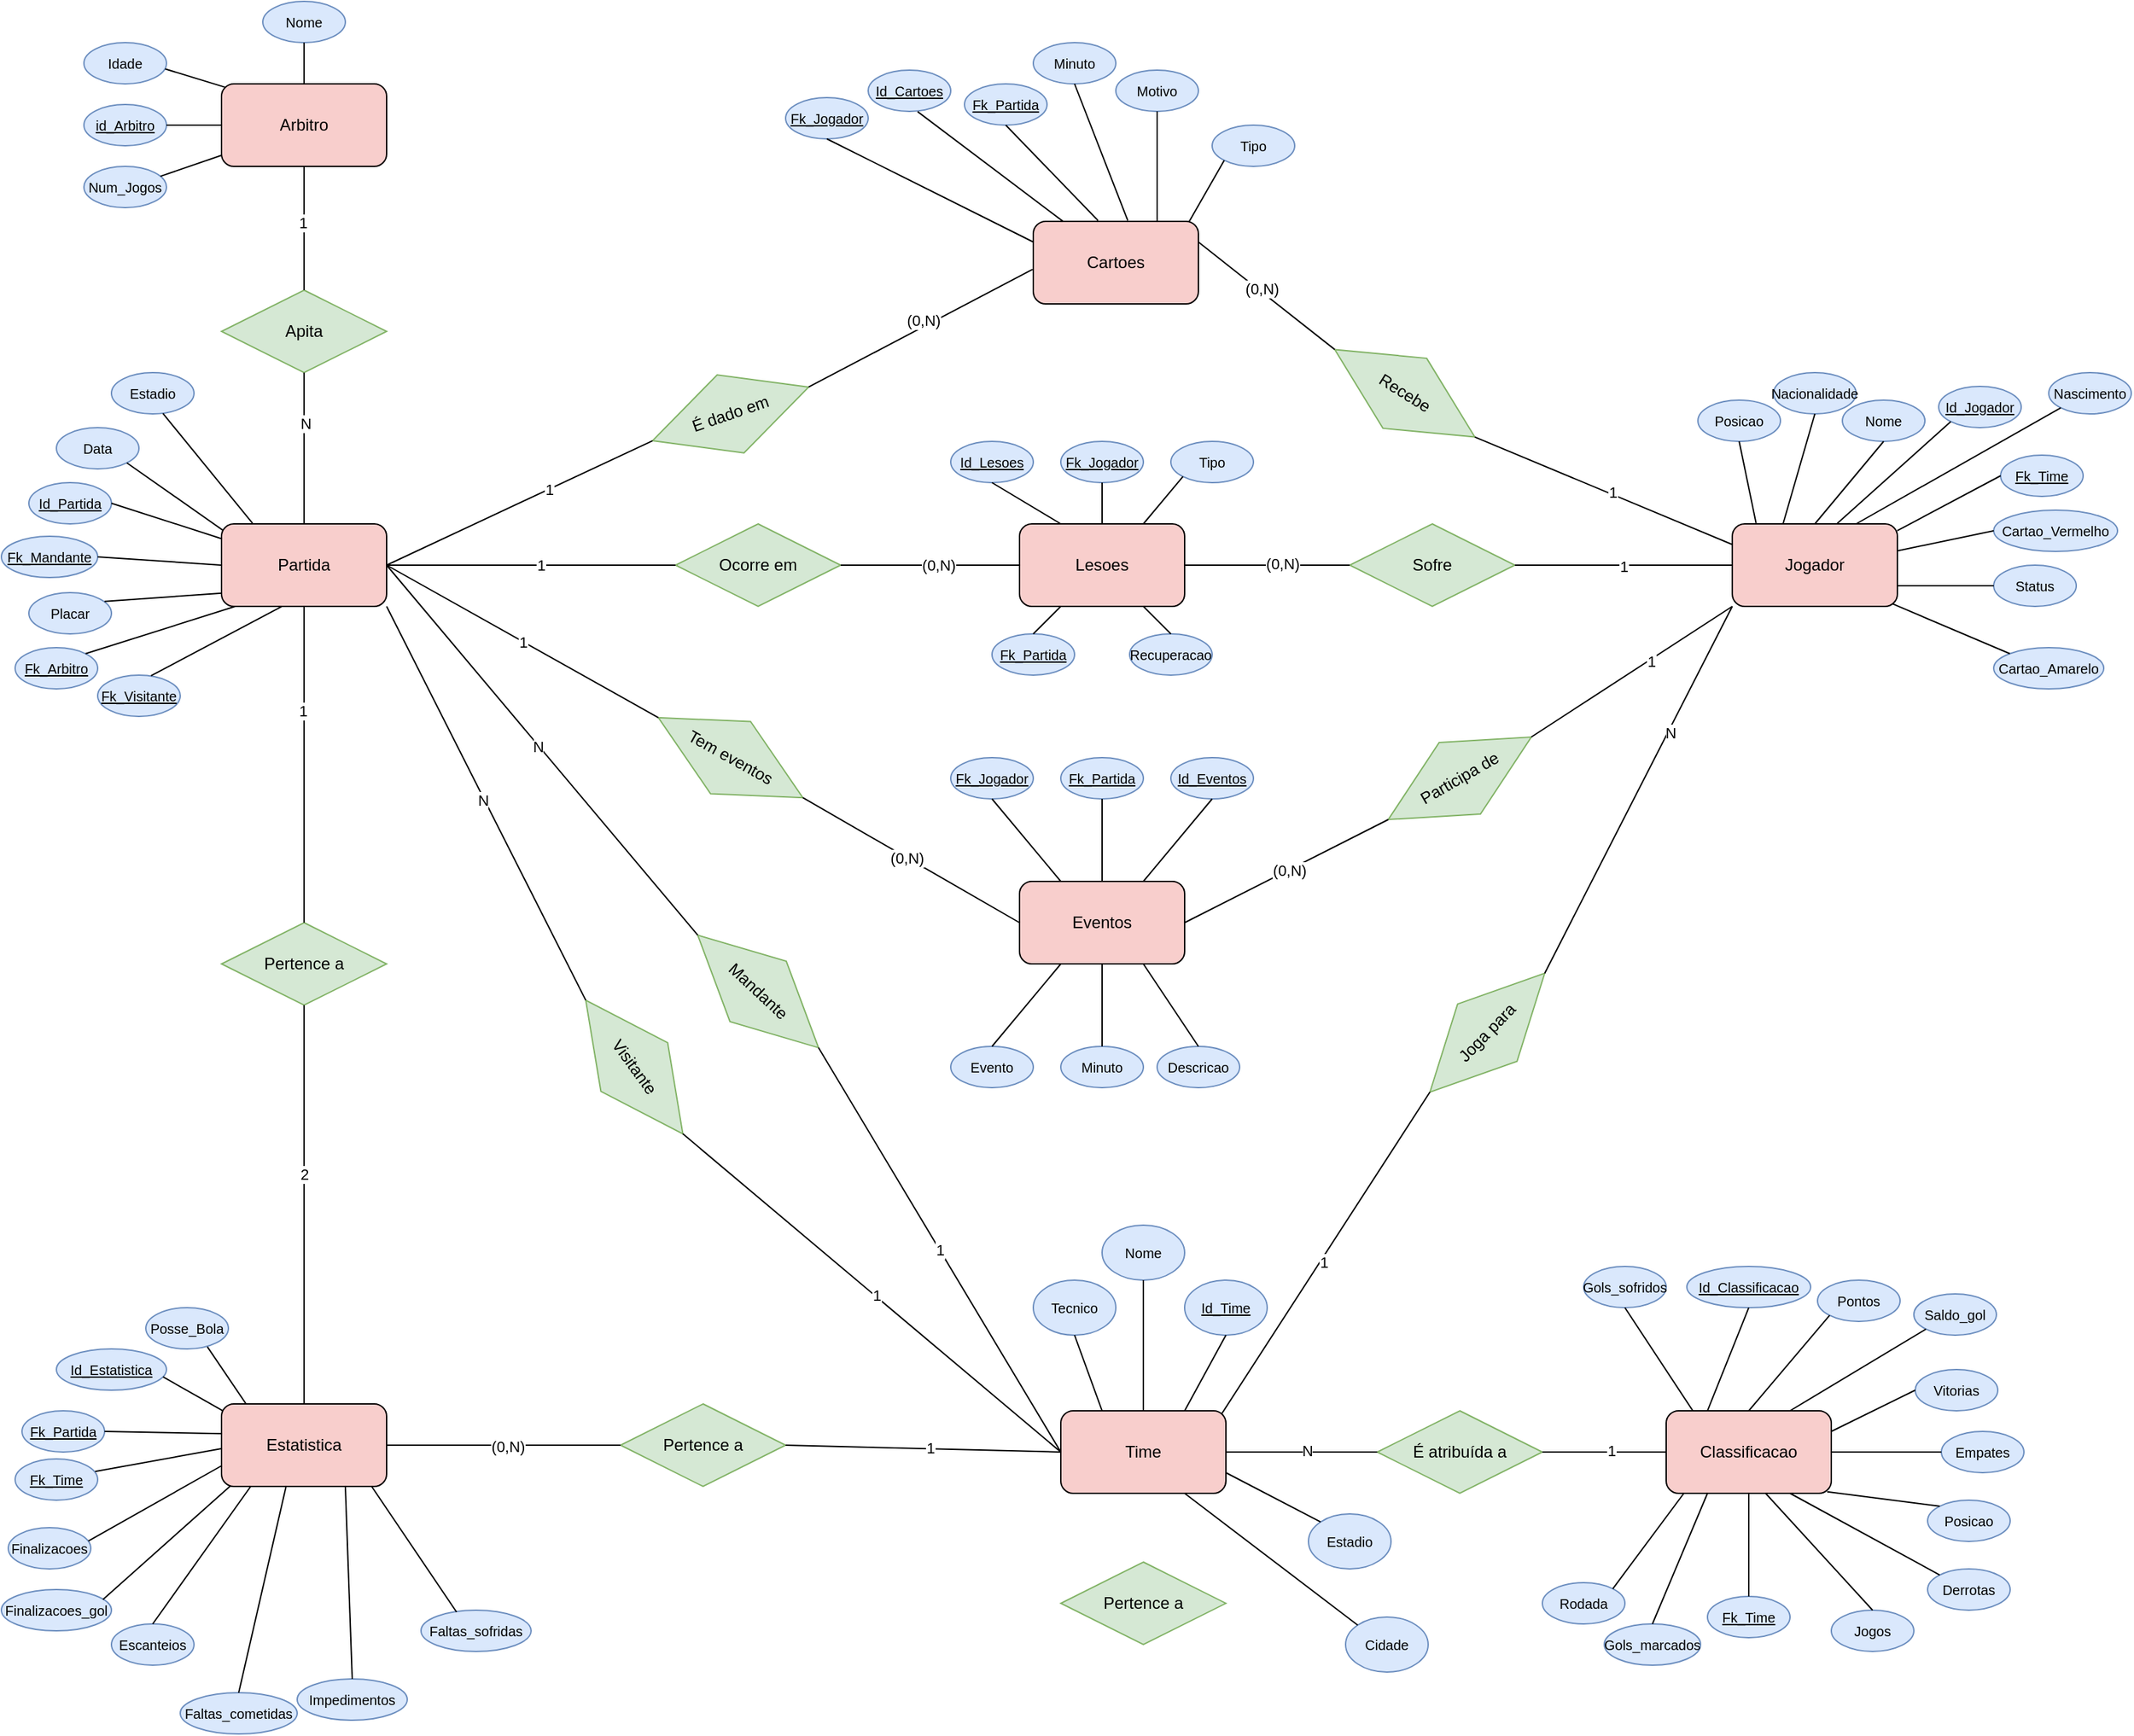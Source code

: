<mxfile version="24.8.3">
  <diagram name="Página-1" id="WvHcjB-UxBnc6pg5mqNU">
    <mxGraphModel dx="3760" dy="2649" grid="1" gridSize="10" guides="1" tooltips="1" connect="1" arrows="1" fold="1" page="1" pageScale="1" pageWidth="827" pageHeight="1169" math="0" shadow="0">
      <root>
        <mxCell id="0" />
        <mxCell id="1" parent="0" />
        <mxCell id="bwxN70v7VwJq2_FTOUyA-3" value="Partida" style="rounded=1;whiteSpace=wrap;html=1;fillColor=#f8cecc;strokeColor=#050202;" parent="1" vertex="1">
          <mxGeometry x="-50" y="-220" width="120" height="60" as="geometry" />
        </mxCell>
        <mxCell id="bwxN70v7VwJq2_FTOUyA-4" value="Time" style="rounded=1;whiteSpace=wrap;html=1;fillColor=#f8cecc;strokeColor=#050202;" parent="1" vertex="1">
          <mxGeometry x="560" y="425" width="120" height="60" as="geometry" />
        </mxCell>
        <mxCell id="bwxN70v7VwJq2_FTOUyA-5" value="Jogador" style="rounded=1;whiteSpace=wrap;html=1;fillColor=#f8cecc;strokeColor=#050202;" parent="1" vertex="1">
          <mxGeometry x="1048.04" y="-220" width="120" height="60" as="geometry" />
        </mxCell>
        <mxCell id="bwxN70v7VwJq2_FTOUyA-7" value="Arbitro" style="rounded=1;whiteSpace=wrap;html=1;fillColor=#f8cecc;strokeColor=#080303;" parent="1" vertex="1">
          <mxGeometry x="-50" y="-540" width="120" height="60" as="geometry" />
        </mxCell>
        <mxCell id="bwxN70v7VwJq2_FTOUyA-8" value="Lesoes" style="rounded=1;whiteSpace=wrap;html=1;fillColor=#f8cecc;strokeColor=#050202;" parent="1" vertex="1">
          <mxGeometry x="530" y="-220" width="120" height="60" as="geometry" />
        </mxCell>
        <mxCell id="bwxN70v7VwJq2_FTOUyA-9" value="Cartoes" style="rounded=1;whiteSpace=wrap;html=1;fillColor=#f8cecc;strokeColor=#050202;rotation=0;" parent="1" vertex="1">
          <mxGeometry x="540" y="-440" width="120" height="60" as="geometry" />
        </mxCell>
        <mxCell id="bwxN70v7VwJq2_FTOUyA-10" value="Estatistica" style="rounded=1;whiteSpace=wrap;html=1;fillColor=#f8cecc;strokeColor=#050202;" parent="1" vertex="1">
          <mxGeometry x="-50" y="420" width="120" height="60" as="geometry" />
        </mxCell>
        <mxCell id="bwxN70v7VwJq2_FTOUyA-11" value="Eventos" style="rounded=1;whiteSpace=wrap;html=1;fillColor=#f8cecc;strokeColor=#000000;" parent="1" vertex="1">
          <mxGeometry x="530" y="40" width="120" height="60" as="geometry" />
        </mxCell>
        <mxCell id="bwxN70v7VwJq2_FTOUyA-13" value="Id_Time" style="ellipse;whiteSpace=wrap;html=1;align=center;fontStyle=4;fillColor=#dae8fc;strokeColor=#6c8ebf;fontSize=10;" parent="1" vertex="1">
          <mxGeometry x="650" y="330" width="60" height="40" as="geometry" />
        </mxCell>
        <mxCell id="bwxN70v7VwJq2_FTOUyA-15" value="" style="endArrow=none;html=1;rounded=0;exitX=0.5;exitY=1;exitDx=0;exitDy=0;entryX=0.75;entryY=0;entryDx=0;entryDy=0;" parent="1" source="bwxN70v7VwJq2_FTOUyA-13" target="bwxN70v7VwJq2_FTOUyA-4" edge="1">
          <mxGeometry relative="1" as="geometry">
            <mxPoint x="700" y="535" as="sourcePoint" />
            <mxPoint x="860" y="535" as="targetPoint" />
          </mxGeometry>
        </mxCell>
        <mxCell id="bwxN70v7VwJq2_FTOUyA-16" value="Tecnico" style="ellipse;whiteSpace=wrap;html=1;align=center;fillColor=#dae8fc;strokeColor=#6c8ebf;fontSize=10;" parent="1" vertex="1">
          <mxGeometry x="540" y="330" width="60" height="40" as="geometry" />
        </mxCell>
        <mxCell id="bwxN70v7VwJq2_FTOUyA-18" value="" style="endArrow=none;html=1;rounded=0;entryX=0.5;entryY=1;entryDx=0;entryDy=0;exitX=0.25;exitY=0;exitDx=0;exitDy=0;" parent="1" source="bwxN70v7VwJq2_FTOUyA-4" target="bwxN70v7VwJq2_FTOUyA-16" edge="1">
          <mxGeometry relative="1" as="geometry">
            <mxPoint x="700" y="535" as="sourcePoint" />
            <mxPoint x="860" y="535" as="targetPoint" />
          </mxGeometry>
        </mxCell>
        <mxCell id="bwxN70v7VwJq2_FTOUyA-19" value="Classificacao" style="rounded=1;whiteSpace=wrap;html=1;fillColor=#f8cecc;strokeColor=#000000;" parent="1" vertex="1">
          <mxGeometry x="1000" y="425" width="120" height="60" as="geometry" />
        </mxCell>
        <mxCell id="bwxN70v7VwJq2_FTOUyA-20" value="Nome" style="ellipse;whiteSpace=wrap;html=1;align=center;fillColor=#dae8fc;strokeColor=#6c8ebf;fontSize=10;" parent="1" vertex="1">
          <mxGeometry x="590" y="290" width="60" height="40" as="geometry" />
        </mxCell>
        <mxCell id="bwxN70v7VwJq2_FTOUyA-21" value="" style="endArrow=none;html=1;rounded=0;entryX=0.5;entryY=1;entryDx=0;entryDy=0;exitX=0.5;exitY=0;exitDx=0;exitDy=0;" parent="1" source="bwxN70v7VwJq2_FTOUyA-4" target="bwxN70v7VwJq2_FTOUyA-20" edge="1">
          <mxGeometry relative="1" as="geometry">
            <mxPoint x="620" y="435" as="sourcePoint" />
            <mxPoint x="600" y="385" as="targetPoint" />
          </mxGeometry>
        </mxCell>
        <mxCell id="bwxN70v7VwJq2_FTOUyA-22" value="Cidade" style="ellipse;whiteSpace=wrap;html=1;align=center;fillColor=#dae8fc;strokeColor=#6c8ebf;fontSize=10;" parent="1" vertex="1">
          <mxGeometry x="767" y="575" width="60" height="40" as="geometry" />
        </mxCell>
        <mxCell id="bwxN70v7VwJq2_FTOUyA-23" value="Estadio" style="ellipse;whiteSpace=wrap;html=1;align=center;fillColor=#dae8fc;strokeColor=#6c8ebf;fontSize=10;" parent="1" vertex="1">
          <mxGeometry x="740" y="500" width="60" height="40" as="geometry" />
        </mxCell>
        <mxCell id="bwxN70v7VwJq2_FTOUyA-24" value="" style="endArrow=none;html=1;rounded=0;entryX=0;entryY=0;entryDx=0;entryDy=0;exitX=0.75;exitY=1;exitDx=0;exitDy=0;" parent="1" source="bwxN70v7VwJq2_FTOUyA-4" target="bwxN70v7VwJq2_FTOUyA-22" edge="1">
          <mxGeometry relative="1" as="geometry">
            <mxPoint x="560" y="435" as="sourcePoint" />
            <mxPoint x="480" y="395" as="targetPoint" />
          </mxGeometry>
        </mxCell>
        <mxCell id="bwxN70v7VwJq2_FTOUyA-25" value="" style="endArrow=none;html=1;rounded=0;entryX=0;entryY=0;entryDx=0;entryDy=0;exitX=1;exitY=0.75;exitDx=0;exitDy=0;" parent="1" source="bwxN70v7VwJq2_FTOUyA-4" target="bwxN70v7VwJq2_FTOUyA-23" edge="1">
          <mxGeometry relative="1" as="geometry">
            <mxPoint x="560" y="465" as="sourcePoint" />
            <mxPoint x="510" y="465" as="targetPoint" />
          </mxGeometry>
        </mxCell>
        <mxCell id="bwxN70v7VwJq2_FTOUyA-29" value="Nome" style="ellipse;whiteSpace=wrap;html=1;align=center;fillColor=#dae8fc;strokeColor=#6c8ebf;fontSize=10;" parent="1" vertex="1">
          <mxGeometry x="1128.04" y="-310" width="60" height="30" as="geometry" />
        </mxCell>
        <mxCell id="bwxN70v7VwJq2_FTOUyA-30" value="Id_Jogador" style="ellipse;whiteSpace=wrap;html=1;align=center;fontStyle=4;fillColor=#dae8fc;strokeColor=#6c8ebf;fontSize=10;" parent="1" vertex="1">
          <mxGeometry x="1198.04" y="-320" width="60" height="30" as="geometry" />
        </mxCell>
        <mxCell id="bwxN70v7VwJq2_FTOUyA-31" value="Nascimento" style="ellipse;whiteSpace=wrap;html=1;align=center;fillColor=#dae8fc;strokeColor=#6c8ebf;fontSize=10;" parent="1" vertex="1">
          <mxGeometry x="1278.04" y="-330" width="60" height="30" as="geometry" />
        </mxCell>
        <mxCell id="bwxN70v7VwJq2_FTOUyA-32" value="Fk_Time" style="ellipse;whiteSpace=wrap;html=1;align=center;fontStyle=4;fillColor=#dae8fc;strokeColor=#6c8ebf;fontSize=10;" parent="1" vertex="1">
          <mxGeometry x="1243.04" y="-270" width="60" height="30" as="geometry" />
        </mxCell>
        <mxCell id="bwxN70v7VwJq2_FTOUyA-33" value="Nacionalidade" style="ellipse;whiteSpace=wrap;html=1;align=center;fillColor=#dae8fc;strokeColor=#6c8ebf;fontSize=10;" parent="1" vertex="1">
          <mxGeometry x="1078.04" y="-330" width="60" height="30" as="geometry" />
        </mxCell>
        <mxCell id="bwxN70v7VwJq2_FTOUyA-34" value="Posicao" style="ellipse;whiteSpace=wrap;html=1;align=center;fillColor=#dae8fc;strokeColor=#6c8ebf;fontSize=10;" parent="1" vertex="1">
          <mxGeometry x="1023.04" y="-310" width="60" height="30" as="geometry" />
        </mxCell>
        <mxCell id="bwxN70v7VwJq2_FTOUyA-35" value="Status" style="ellipse;whiteSpace=wrap;html=1;align=center;fillColor=#dae8fc;strokeColor=#6c8ebf;fontSize=10;" parent="1" vertex="1">
          <mxGeometry x="1238.04" y="-190" width="60" height="30" as="geometry" />
        </mxCell>
        <mxCell id="bwxN70v7VwJq2_FTOUyA-36" value="Cartao_Amarelo" style="ellipse;whiteSpace=wrap;html=1;align=center;fillColor=#dae8fc;strokeColor=#6c8ebf;fontSize=10;" parent="1" vertex="1">
          <mxGeometry x="1238.04" y="-130" width="80" height="30" as="geometry" />
        </mxCell>
        <mxCell id="bwxN70v7VwJq2_FTOUyA-37" value="Cartao_Vermelho" style="ellipse;whiteSpace=wrap;html=1;align=center;fillColor=#dae8fc;strokeColor=#6c8ebf;fontSize=10;" parent="1" vertex="1">
          <mxGeometry x="1238.04" y="-230" width="90" height="30" as="geometry" />
        </mxCell>
        <mxCell id="bwxN70v7VwJq2_FTOUyA-39" value="" style="endArrow=none;html=1;rounded=0;entryX=0.144;entryY=-0.009;entryDx=0;entryDy=0;entryPerimeter=0;exitX=0.5;exitY=1;exitDx=0;exitDy=0;" parent="1" source="bwxN70v7VwJq2_FTOUyA-34" target="bwxN70v7VwJq2_FTOUyA-5" edge="1">
          <mxGeometry relative="1" as="geometry">
            <mxPoint x="1013.04" y="-280" as="sourcePoint" />
            <mxPoint x="962.04" y="-170" as="targetPoint" />
          </mxGeometry>
        </mxCell>
        <mxCell id="bwxN70v7VwJq2_FTOUyA-42" value="" style="endArrow=none;html=1;rounded=0;entryX=0.308;entryY=-0.004;entryDx=0;entryDy=0;entryPerimeter=0;exitX=0.5;exitY=1;exitDx=0;exitDy=0;" parent="1" source="bwxN70v7VwJq2_FTOUyA-33" target="bwxN70v7VwJq2_FTOUyA-5" edge="1">
          <mxGeometry relative="1" as="geometry">
            <mxPoint x="1072.04" y="-310" as="sourcePoint" />
            <mxPoint x="1093.04" y="-242" as="targetPoint" />
          </mxGeometry>
        </mxCell>
        <mxCell id="bwxN70v7VwJq2_FTOUyA-43" value="" style="endArrow=none;html=1;rounded=0;exitX=0.5;exitY=1;exitDx=0;exitDy=0;entryX=0.5;entryY=0;entryDx=0;entryDy=0;" parent="1" source="bwxN70v7VwJq2_FTOUyA-29" target="bwxN70v7VwJq2_FTOUyA-5" edge="1">
          <mxGeometry relative="1" as="geometry">
            <mxPoint x="1034.04" y="-361" as="sourcePoint" />
            <mxPoint x="1083.04" y="-220" as="targetPoint" />
          </mxGeometry>
        </mxCell>
        <mxCell id="bwxN70v7VwJq2_FTOUyA-44" value="" style="endArrow=none;html=1;rounded=0;exitX=0;exitY=1;exitDx=0;exitDy=0;entryX=0.635;entryY=-0.004;entryDx=0;entryDy=0;entryPerimeter=0;" parent="1" source="bwxN70v7VwJq2_FTOUyA-30" target="bwxN70v7VwJq2_FTOUyA-5" edge="1">
          <mxGeometry relative="1" as="geometry">
            <mxPoint x="1093.04" y="-410" as="sourcePoint" />
            <mxPoint x="1093.04" y="-210" as="targetPoint" />
          </mxGeometry>
        </mxCell>
        <mxCell id="bwxN70v7VwJq2_FTOUyA-45" value="" style="endArrow=none;html=1;rounded=0;exitX=0;exitY=1;exitDx=0;exitDy=0;entryX=0.75;entryY=0;entryDx=0;entryDy=0;" parent="1" source="bwxN70v7VwJq2_FTOUyA-31" target="bwxN70v7VwJq2_FTOUyA-5" edge="1">
          <mxGeometry relative="1" as="geometry">
            <mxPoint x="1206.04" y="-408" as="sourcePoint" />
            <mxPoint x="1119.04" y="-210" as="targetPoint" />
          </mxGeometry>
        </mxCell>
        <mxCell id="bwxN70v7VwJq2_FTOUyA-46" value="" style="endArrow=none;html=1;rounded=0;exitX=0;exitY=0.5;exitDx=0;exitDy=0;entryX=0.999;entryY=0.083;entryDx=0;entryDy=0;entryPerimeter=0;" parent="1" source="bwxN70v7VwJq2_FTOUyA-32" target="bwxN70v7VwJq2_FTOUyA-5" edge="1">
          <mxGeometry relative="1" as="geometry">
            <mxPoint x="1274.04" y="-364" as="sourcePoint" />
            <mxPoint x="1133.04" y="-210" as="targetPoint" />
          </mxGeometry>
        </mxCell>
        <mxCell id="bwxN70v7VwJq2_FTOUyA-47" value="" style="endArrow=none;html=1;rounded=0;exitX=0;exitY=0.5;exitDx=0;exitDy=0;entryX=1.004;entryY=0.325;entryDx=0;entryDy=0;entryPerimeter=0;" parent="1" source="bwxN70v7VwJq2_FTOUyA-37" target="bwxN70v7VwJq2_FTOUyA-5" edge="1">
          <mxGeometry relative="1" as="geometry">
            <mxPoint x="1283.04" y="-280" as="sourcePoint" />
            <mxPoint x="1163.04" y="-205" as="targetPoint" />
          </mxGeometry>
        </mxCell>
        <mxCell id="bwxN70v7VwJq2_FTOUyA-48" value="" style="endArrow=none;html=1;rounded=0;exitX=0;exitY=0.5;exitDx=0;exitDy=0;entryX=1;entryY=0.75;entryDx=0;entryDy=0;" parent="1" source="bwxN70v7VwJq2_FTOUyA-35" target="bwxN70v7VwJq2_FTOUyA-5" edge="1">
          <mxGeometry relative="1" as="geometry">
            <mxPoint x="1283.04" y="-280" as="sourcePoint" />
            <mxPoint x="1163.04" y="-205" as="targetPoint" />
          </mxGeometry>
        </mxCell>
        <mxCell id="bwxN70v7VwJq2_FTOUyA-49" value="" style="endArrow=none;html=1;rounded=0;exitX=0;exitY=0;exitDx=0;exitDy=0;entryX=0.972;entryY=0.97;entryDx=0;entryDy=0;entryPerimeter=0;" parent="1" source="bwxN70v7VwJq2_FTOUyA-36" target="bwxN70v7VwJq2_FTOUyA-5" edge="1">
          <mxGeometry relative="1" as="geometry">
            <mxPoint x="1243.04" y="-120" as="sourcePoint" />
            <mxPoint x="1163.04" y="-165" as="targetPoint" />
          </mxGeometry>
        </mxCell>
        <mxCell id="bwxN70v7VwJq2_FTOUyA-51" value="id_Arbitro" style="ellipse;whiteSpace=wrap;html=1;align=center;fontStyle=4;fillColor=#dae8fc;strokeColor=#6c8ebf;fontSize=10;" parent="1" vertex="1">
          <mxGeometry x="-150" y="-525" width="60" height="30" as="geometry" />
        </mxCell>
        <mxCell id="bwxN70v7VwJq2_FTOUyA-52" value="Idade" style="ellipse;whiteSpace=wrap;html=1;align=center;fillColor=#dae8fc;strokeColor=#6c8ebf;fontSize=10;" parent="1" vertex="1">
          <mxGeometry x="-150" y="-570" width="60" height="30" as="geometry" />
        </mxCell>
        <mxCell id="bwxN70v7VwJq2_FTOUyA-53" value="Nome" style="ellipse;whiteSpace=wrap;html=1;align=center;fillColor=#dae8fc;strokeColor=#6c8ebf;fontSize=10;" parent="1" vertex="1">
          <mxGeometry x="-20" y="-600" width="60" height="30" as="geometry" />
        </mxCell>
        <mxCell id="bwxN70v7VwJq2_FTOUyA-54" value="Num_Jogos" style="ellipse;whiteSpace=wrap;html=1;align=center;fillColor=#dae8fc;strokeColor=#6c8ebf;fontSize=10;" parent="1" vertex="1">
          <mxGeometry x="-150" y="-480" width="60" height="30" as="geometry" />
        </mxCell>
        <mxCell id="bwxN70v7VwJq2_FTOUyA-55" value="" style="endArrow=none;html=1;rounded=0;entryX=1;entryY=0.5;entryDx=0;entryDy=0;exitX=0;exitY=0.5;exitDx=0;exitDy=0;" parent="1" source="bwxN70v7VwJq2_FTOUyA-7" target="bwxN70v7VwJq2_FTOUyA-51" edge="1">
          <mxGeometry relative="1" as="geometry">
            <mxPoint x="-40" y="-710" as="sourcePoint" />
            <mxPoint x="-73" y="-679" as="targetPoint" />
          </mxGeometry>
        </mxCell>
        <mxCell id="bwxN70v7VwJq2_FTOUyA-56" value="" style="endArrow=none;html=1;rounded=0;entryX=0.984;entryY=0.638;entryDx=0;entryDy=0;exitX=0.025;exitY=0.043;exitDx=0;exitDy=0;exitPerimeter=0;entryPerimeter=0;" parent="1" source="bwxN70v7VwJq2_FTOUyA-7" target="bwxN70v7VwJq2_FTOUyA-52" edge="1">
          <mxGeometry relative="1" as="geometry">
            <mxPoint x="-40" y="-500" as="sourcePoint" />
            <mxPoint x="-110" y="-500" as="targetPoint" />
          </mxGeometry>
        </mxCell>
        <mxCell id="bwxN70v7VwJq2_FTOUyA-57" value="" style="endArrow=none;html=1;rounded=0;entryX=0.5;entryY=1;entryDx=0;entryDy=0;exitX=0.5;exitY=0;exitDx=0;exitDy=0;" parent="1" source="bwxN70v7VwJq2_FTOUyA-7" target="bwxN70v7VwJq2_FTOUyA-53" edge="1">
          <mxGeometry relative="1" as="geometry">
            <mxPoint x="-35" y="-528" as="sourcePoint" />
            <mxPoint x="-130" y="-560" as="targetPoint" />
          </mxGeometry>
        </mxCell>
        <mxCell id="bwxN70v7VwJq2_FTOUyA-58" value="" style="endArrow=none;html=1;rounded=0;entryX=0.002;entryY=0.865;entryDx=0;entryDy=0;exitX=0.928;exitY=0.239;exitDx=0;exitDy=0;entryPerimeter=0;exitPerimeter=0;" parent="1" source="bwxN70v7VwJq2_FTOUyA-54" target="bwxN70v7VwJq2_FTOUyA-7" edge="1">
          <mxGeometry relative="1" as="geometry">
            <mxPoint x="-40" y="-500" as="sourcePoint" />
            <mxPoint x="-110" y="-500" as="targetPoint" />
          </mxGeometry>
        </mxCell>
        <mxCell id="bwxN70v7VwJq2_FTOUyA-60" value="Id_Lesoes" style="ellipse;whiteSpace=wrap;html=1;align=center;fontStyle=4;fillColor=#dae8fc;strokeColor=#6c8ebf;fontSize=10;" parent="1" vertex="1">
          <mxGeometry x="480" y="-280" width="60" height="30" as="geometry" />
        </mxCell>
        <mxCell id="bwxN70v7VwJq2_FTOUyA-61" value="Tipo" style="ellipse;whiteSpace=wrap;html=1;align=center;fillColor=#dae8fc;strokeColor=#6c8ebf;fontSize=10;" parent="1" vertex="1">
          <mxGeometry x="640" y="-280" width="60" height="30" as="geometry" />
        </mxCell>
        <mxCell id="bwxN70v7VwJq2_FTOUyA-62" value="Fk_Jogador" style="ellipse;whiteSpace=wrap;html=1;align=center;fontStyle=4;fillColor=#dae8fc;strokeColor=#6c8ebf;fontSize=10;" parent="1" vertex="1">
          <mxGeometry x="560" y="-280" width="60" height="30" as="geometry" />
        </mxCell>
        <mxCell id="bwxN70v7VwJq2_FTOUyA-63" value="Recuperacao" style="ellipse;whiteSpace=wrap;html=1;align=center;fillColor=#dae8fc;strokeColor=#6c8ebf;fontSize=10;" parent="1" vertex="1">
          <mxGeometry x="610" y="-140" width="60" height="30" as="geometry" />
        </mxCell>
        <mxCell id="bwxN70v7VwJq2_FTOUyA-64" value="" style="endArrow=none;html=1;rounded=0;exitX=0.5;exitY=1;exitDx=0;exitDy=0;entryX=0.25;entryY=0;entryDx=0;entryDy=0;" parent="1" source="bwxN70v7VwJq2_FTOUyA-60" target="bwxN70v7VwJq2_FTOUyA-8" edge="1">
          <mxGeometry relative="1" as="geometry">
            <mxPoint x="740" y="-391" as="sourcePoint" />
            <mxPoint x="617" y="-473" as="targetPoint" />
          </mxGeometry>
        </mxCell>
        <mxCell id="bwxN70v7VwJq2_FTOUyA-65" value="" style="endArrow=none;html=1;rounded=0;exitX=0.5;exitY=1;exitDx=0;exitDy=0;entryX=0.5;entryY=0;entryDx=0;entryDy=0;" parent="1" source="bwxN70v7VwJq2_FTOUyA-62" target="bwxN70v7VwJq2_FTOUyA-8" edge="1">
          <mxGeometry relative="1" as="geometry">
            <mxPoint x="800" y="-280" as="sourcePoint" />
            <mxPoint x="720" y="-221" as="targetPoint" />
          </mxGeometry>
        </mxCell>
        <mxCell id="bwxN70v7VwJq2_FTOUyA-67" value="" style="endArrow=none;html=1;rounded=0;exitX=0;exitY=1;exitDx=0;exitDy=0;entryX=0.75;entryY=0;entryDx=0;entryDy=0;" parent="1" source="bwxN70v7VwJq2_FTOUyA-61" target="bwxN70v7VwJq2_FTOUyA-8" edge="1">
          <mxGeometry relative="1" as="geometry">
            <mxPoint x="850" y="-241" as="sourcePoint" />
            <mxPoint x="720" y="-206" as="targetPoint" />
          </mxGeometry>
        </mxCell>
        <mxCell id="bwxN70v7VwJq2_FTOUyA-68" value="" style="endArrow=none;html=1;rounded=0;entryX=0.75;entryY=1;entryDx=0;entryDy=0;exitX=0.5;exitY=0;exitDx=0;exitDy=0;" parent="1" source="bwxN70v7VwJq2_FTOUyA-63" target="bwxN70v7VwJq2_FTOUyA-8" edge="1">
          <mxGeometry relative="1" as="geometry">
            <mxPoint x="630" y="-139" as="sourcePoint" />
            <mxPoint x="720" y="-181" as="targetPoint" />
          </mxGeometry>
        </mxCell>
        <mxCell id="bwxN70v7VwJq2_FTOUyA-69" value="Id_Cartoes" style="ellipse;whiteSpace=wrap;html=1;align=center;fontStyle=4;fillColor=#dae8fc;strokeColor=#6c8ebf;fontSize=10;" parent="1" vertex="1">
          <mxGeometry x="420" y="-550" width="60" height="30" as="geometry" />
        </mxCell>
        <mxCell id="bwxN70v7VwJq2_FTOUyA-70" value="Fk_Jogador" style="ellipse;whiteSpace=wrap;html=1;align=center;fontStyle=4;fillColor=#dae8fc;strokeColor=#6c8ebf;fontSize=10;" parent="1" vertex="1">
          <mxGeometry x="360" y="-530" width="60" height="30" as="geometry" />
        </mxCell>
        <mxCell id="bwxN70v7VwJq2_FTOUyA-71" value="Fk_Partida" style="ellipse;whiteSpace=wrap;html=1;align=center;fontStyle=4;fillColor=#dae8fc;strokeColor=#6c8ebf;fontSize=10;" parent="1" vertex="1">
          <mxGeometry x="490" y="-540" width="60" height="30" as="geometry" />
        </mxCell>
        <mxCell id="bwxN70v7VwJq2_FTOUyA-72" value="Tipo" style="ellipse;whiteSpace=wrap;html=1;align=center;fillColor=#dae8fc;strokeColor=#6c8ebf;fontSize=10;" parent="1" vertex="1">
          <mxGeometry x="670" y="-510" width="60" height="30" as="geometry" />
        </mxCell>
        <mxCell id="bwxN70v7VwJq2_FTOUyA-73" value="Minuto" style="ellipse;whiteSpace=wrap;html=1;align=center;fillColor=#dae8fc;strokeColor=#6c8ebf;fontSize=10;" parent="1" vertex="1">
          <mxGeometry x="540" y="-570" width="60" height="30" as="geometry" />
        </mxCell>
        <mxCell id="bwxN70v7VwJq2_FTOUyA-74" value="Motivo" style="ellipse;whiteSpace=wrap;html=1;align=center;fillColor=#dae8fc;strokeColor=#6c8ebf;fontSize=10;" parent="1" vertex="1">
          <mxGeometry x="600" y="-550" width="60" height="30" as="geometry" />
        </mxCell>
        <mxCell id="bwxN70v7VwJq2_FTOUyA-76" value="" style="endArrow=none;html=1;rounded=0;exitX=0.5;exitY=1;exitDx=0;exitDy=0;entryX=0;entryY=0.25;entryDx=0;entryDy=0;" parent="1" source="bwxN70v7VwJq2_FTOUyA-70" target="bwxN70v7VwJq2_FTOUyA-9" edge="1">
          <mxGeometry relative="1" as="geometry">
            <mxPoint x="1275" y="-489" as="sourcePoint" />
            <mxPoint x="1100" y="-525" as="targetPoint" />
          </mxGeometry>
        </mxCell>
        <mxCell id="bwxN70v7VwJq2_FTOUyA-77" value="" style="endArrow=none;html=1;rounded=0;exitX=0.599;exitY=1.006;exitDx=0;exitDy=0;entryX=0.181;entryY=0.001;entryDx=0;entryDy=0;exitPerimeter=0;entryPerimeter=0;" parent="1" source="bwxN70v7VwJq2_FTOUyA-69" target="bwxN70v7VwJq2_FTOUyA-9" edge="1">
          <mxGeometry relative="1" as="geometry">
            <mxPoint x="1245" y="-396" as="sourcePoint" />
            <mxPoint x="1100" y="-355" as="targetPoint" />
          </mxGeometry>
        </mxCell>
        <mxCell id="bwxN70v7VwJq2_FTOUyA-78" value="" style="endArrow=none;html=1;rounded=0;exitX=0.5;exitY=1;exitDx=0;exitDy=0;entryX=0.392;entryY=-0.011;entryDx=0;entryDy=0;entryPerimeter=0;" parent="1" source="bwxN70v7VwJq2_FTOUyA-71" target="bwxN70v7VwJq2_FTOUyA-9" edge="1">
          <mxGeometry relative="1" as="geometry">
            <mxPoint x="1260" y="-360" as="sourcePoint" />
            <mxPoint x="1100" y="-340" as="targetPoint" />
          </mxGeometry>
        </mxCell>
        <mxCell id="bwxN70v7VwJq2_FTOUyA-80" value="" style="endArrow=none;html=1;rounded=0;exitX=0.5;exitY=1;exitDx=0;exitDy=0;entryX=0.572;entryY=-0.011;entryDx=0;entryDy=0;entryPerimeter=0;" parent="1" source="bwxN70v7VwJq2_FTOUyA-73" target="bwxN70v7VwJq2_FTOUyA-9" edge="1">
          <mxGeometry relative="1" as="geometry">
            <mxPoint x="1290" y="-310" as="sourcePoint" />
            <mxPoint x="1100" y="-325" as="targetPoint" />
          </mxGeometry>
        </mxCell>
        <mxCell id="bwxN70v7VwJq2_FTOUyA-81" value="" style="endArrow=none;html=1;rounded=0;entryX=0.75;entryY=0;entryDx=0;entryDy=0;" parent="1" source="bwxN70v7VwJq2_FTOUyA-74" target="bwxN70v7VwJq2_FTOUyA-9" edge="1">
          <mxGeometry relative="1" as="geometry">
            <mxPoint x="1310" y="-250" as="sourcePoint" />
            <mxPoint x="1100" y="-310" as="targetPoint" />
          </mxGeometry>
        </mxCell>
        <mxCell id="bwxN70v7VwJq2_FTOUyA-82" value="" style="endArrow=none;html=1;rounded=0;exitX=0;exitY=1;exitDx=0;exitDy=0;entryX=0.943;entryY=0.007;entryDx=0;entryDy=0;entryPerimeter=0;" parent="1" source="bwxN70v7VwJq2_FTOUyA-72" target="bwxN70v7VwJq2_FTOUyA-9" edge="1">
          <mxGeometry relative="1" as="geometry">
            <mxPoint x="560" y="-310.0" as="sourcePoint" />
            <mxPoint x="1100" y="-295" as="targetPoint" />
          </mxGeometry>
        </mxCell>
        <mxCell id="bwxN70v7VwJq2_FTOUyA-84" value="Id_Estatistica" style="ellipse;whiteSpace=wrap;html=1;align=center;fontStyle=4;fillColor=#dae8fc;strokeColor=#6c8ebf;fontSize=10;" parent="1" vertex="1">
          <mxGeometry x="-170" y="380" width="80" height="30" as="geometry" />
        </mxCell>
        <mxCell id="bwxN70v7VwJq2_FTOUyA-86" value="Fk_Partida" style="ellipse;whiteSpace=wrap;html=1;align=center;fontStyle=4;fillColor=#dae8fc;strokeColor=#6c8ebf;fontSize=10;" parent="1" vertex="1">
          <mxGeometry x="-195" y="425" width="60" height="30" as="geometry" />
        </mxCell>
        <mxCell id="bwxN70v7VwJq2_FTOUyA-88" value="Fk_Time" style="ellipse;whiteSpace=wrap;html=1;align=center;fontStyle=4;fillColor=#dae8fc;strokeColor=#6c8ebf;fontSize=10;" parent="1" vertex="1">
          <mxGeometry x="-200" y="460" width="60" height="30" as="geometry" />
        </mxCell>
        <mxCell id="bwxN70v7VwJq2_FTOUyA-89" value="Posse_Bola" style="ellipse;whiteSpace=wrap;html=1;align=center;fillColor=#dae8fc;strokeColor=#6c8ebf;fontSize=10;" parent="1" vertex="1">
          <mxGeometry x="-105" y="350" width="60" height="30" as="geometry" />
        </mxCell>
        <mxCell id="bwxN70v7VwJq2_FTOUyA-90" value="Finalizacoes" style="ellipse;whiteSpace=wrap;html=1;align=center;fillColor=#dae8fc;strokeColor=#6c8ebf;fontSize=10;" parent="1" vertex="1">
          <mxGeometry x="-205" y="510" width="60" height="30" as="geometry" />
        </mxCell>
        <mxCell id="bwxN70v7VwJq2_FTOUyA-91" value="Finalizacoes_gol" style="ellipse;whiteSpace=wrap;html=1;align=center;fillColor=#dae8fc;strokeColor=#6c8ebf;fontSize=10;" parent="1" vertex="1">
          <mxGeometry x="-210" y="555" width="80" height="30" as="geometry" />
        </mxCell>
        <mxCell id="bwxN70v7VwJq2_FTOUyA-92" value="Escanteios" style="ellipse;whiteSpace=wrap;html=1;align=center;fillColor=#dae8fc;strokeColor=#6c8ebf;fontSize=10;" parent="1" vertex="1">
          <mxGeometry x="-130" y="580" width="60" height="30" as="geometry" />
        </mxCell>
        <mxCell id="bwxN70v7VwJq2_FTOUyA-93" value="Faltas_cometidas" style="ellipse;whiteSpace=wrap;html=1;align=center;fillColor=#dae8fc;strokeColor=#6c8ebf;fontSize=10;" parent="1" vertex="1">
          <mxGeometry x="-80" y="630" width="85" height="30" as="geometry" />
        </mxCell>
        <mxCell id="bwxN70v7VwJq2_FTOUyA-94" value="Impedimentos" style="ellipse;whiteSpace=wrap;html=1;align=center;fillColor=#dae8fc;strokeColor=#6c8ebf;fontSize=10;" parent="1" vertex="1">
          <mxGeometry x="5" y="620" width="80" height="30" as="geometry" />
        </mxCell>
        <mxCell id="bwxN70v7VwJq2_FTOUyA-97" value="" style="endArrow=none;html=1;rounded=0;entryX=0.148;entryY=-0.002;entryDx=0;entryDy=0;exitX=0.745;exitY=0.948;exitDx=0;exitDy=0;exitPerimeter=0;entryPerimeter=0;" parent="1" source="bwxN70v7VwJq2_FTOUyA-89" target="bwxN70v7VwJq2_FTOUyA-10" edge="1">
          <mxGeometry relative="1" as="geometry">
            <mxPoint x="-59" y="379" as="sourcePoint" />
            <mxPoint x="-30" y="340" as="targetPoint" />
          </mxGeometry>
        </mxCell>
        <mxCell id="bwxN70v7VwJq2_FTOUyA-98" value="" style="endArrow=none;html=1;rounded=0;entryX=0.009;entryY=0.084;entryDx=0;entryDy=0;exitX=0.969;exitY=0.678;exitDx=0;exitDy=0;entryPerimeter=0;exitPerimeter=0;" parent="1" source="bwxN70v7VwJq2_FTOUyA-84" target="bwxN70v7VwJq2_FTOUyA-10" edge="1">
          <mxGeometry relative="1" as="geometry">
            <mxPoint x="-35" y="474" as="sourcePoint" />
            <mxPoint y="560" as="targetPoint" />
          </mxGeometry>
        </mxCell>
        <mxCell id="bwxN70v7VwJq2_FTOUyA-99" value="" style="endArrow=none;html=1;rounded=0;entryX=0.002;entryY=0.36;entryDx=0;entryDy=0;exitX=1;exitY=0.5;exitDx=0;exitDy=0;entryPerimeter=0;" parent="1" source="bwxN70v7VwJq2_FTOUyA-86" target="bwxN70v7VwJq2_FTOUyA-10" edge="1">
          <mxGeometry relative="1" as="geometry">
            <mxPoint x="-80" y="530" as="sourcePoint" />
            <mxPoint x="-27" y="564" as="targetPoint" />
          </mxGeometry>
        </mxCell>
        <mxCell id="bwxN70v7VwJq2_FTOUyA-100" value="" style="endArrow=none;html=1;rounded=0;entryX=0;entryY=0.542;entryDx=0;entryDy=0;exitX=0.969;exitY=0.304;exitDx=0;exitDy=0;entryPerimeter=0;exitPerimeter=0;" parent="1" source="bwxN70v7VwJq2_FTOUyA-88" target="bwxN70v7VwJq2_FTOUyA-10" edge="1">
          <mxGeometry relative="1" as="geometry">
            <mxPoint x="-120" y="590" as="sourcePoint" />
            <mxPoint x="-30" y="575" as="targetPoint" />
          </mxGeometry>
        </mxCell>
        <mxCell id="bwxN70v7VwJq2_FTOUyA-101" value="" style="endArrow=none;html=1;rounded=0;entryX=0;entryY=0.75;entryDx=0;entryDy=0;exitX=0.971;exitY=0.323;exitDx=0;exitDy=0;exitPerimeter=0;" parent="1" source="bwxN70v7VwJq2_FTOUyA-90" target="bwxN70v7VwJq2_FTOUyA-10" edge="1">
          <mxGeometry relative="1" as="geometry">
            <mxPoint x="-160" y="630" as="sourcePoint" />
            <mxPoint x="-30" y="593" as="targetPoint" />
          </mxGeometry>
        </mxCell>
        <mxCell id="bwxN70v7VwJq2_FTOUyA-102" value="" style="endArrow=none;html=1;rounded=0;entryX=0.054;entryY=0.993;entryDx=0;entryDy=0;exitX=0.923;exitY=0.242;exitDx=0;exitDy=0;entryPerimeter=0;exitPerimeter=0;" parent="1" source="bwxN70v7VwJq2_FTOUyA-91" target="bwxN70v7VwJq2_FTOUyA-10" edge="1">
          <mxGeometry relative="1" as="geometry">
            <mxPoint x="-150" y="690" as="sourcePoint" />
            <mxPoint x="-30" y="605" as="targetPoint" />
          </mxGeometry>
        </mxCell>
        <mxCell id="bwxN70v7VwJq2_FTOUyA-103" value="" style="endArrow=none;html=1;rounded=0;entryX=0.176;entryY=1.002;entryDx=0;entryDy=0;exitX=0.5;exitY=0;exitDx=0;exitDy=0;entryPerimeter=0;" parent="1" source="bwxN70v7VwJq2_FTOUyA-92" target="bwxN70v7VwJq2_FTOUyA-10" edge="1">
          <mxGeometry relative="1" as="geometry">
            <mxPoint x="-135" y="726" as="sourcePoint" />
            <mxPoint x="-24" y="619" as="targetPoint" />
          </mxGeometry>
        </mxCell>
        <mxCell id="bwxN70v7VwJq2_FTOUyA-104" value="" style="endArrow=none;html=1;rounded=0;exitX=0.5;exitY=0;exitDx=0;exitDy=0;entryX=0.39;entryY=1.008;entryDx=0;entryDy=0;entryPerimeter=0;" parent="1" source="bwxN70v7VwJq2_FTOUyA-93" target="bwxN70v7VwJq2_FTOUyA-10" edge="1">
          <mxGeometry relative="1" as="geometry">
            <mxPoint x="-120" y="770" as="sourcePoint" />
            <mxPoint x="-11" y="471" as="targetPoint" />
          </mxGeometry>
        </mxCell>
        <mxCell id="bwxN70v7VwJq2_FTOUyA-105" value="" style="endArrow=none;html=1;rounded=0;entryX=0.75;entryY=1;entryDx=0;entryDy=0;exitX=0.5;exitY=0;exitDx=0;exitDy=0;" parent="1" source="bwxN70v7VwJq2_FTOUyA-94" target="bwxN70v7VwJq2_FTOUyA-10" edge="1">
          <mxGeometry relative="1" as="geometry">
            <mxPoint x="-40" y="800" as="sourcePoint" />
            <mxPoint x="14" y="621" as="targetPoint" />
          </mxGeometry>
        </mxCell>
        <mxCell id="bwxN70v7VwJq2_FTOUyA-106" value="Id_Eventos" style="ellipse;whiteSpace=wrap;html=1;align=center;fontStyle=4;fillColor=#dae8fc;strokeColor=#6c8ebf;fontSize=10;" parent="1" vertex="1">
          <mxGeometry x="640" y="-50" width="60" height="30" as="geometry" />
        </mxCell>
        <mxCell id="bwxN70v7VwJq2_FTOUyA-107" value="Fk_Partida" style="ellipse;whiteSpace=wrap;html=1;align=center;fontStyle=4;fillColor=#dae8fc;strokeColor=#6c8ebf;fontSize=10;" parent="1" vertex="1">
          <mxGeometry x="560" y="-50" width="60" height="30" as="geometry" />
        </mxCell>
        <mxCell id="bwxN70v7VwJq2_FTOUyA-108" value="Fk_Jogador" style="ellipse;whiteSpace=wrap;html=1;align=center;fontStyle=4;fillColor=#dae8fc;strokeColor=#6c8ebf;fontSize=10;" parent="1" vertex="1">
          <mxGeometry x="480" y="-50" width="60" height="30" as="geometry" />
        </mxCell>
        <mxCell id="bwxN70v7VwJq2_FTOUyA-109" value="Evento" style="ellipse;whiteSpace=wrap;html=1;align=center;fillColor=#dae8fc;strokeColor=#6c8ebf;fontSize=10;" parent="1" vertex="1">
          <mxGeometry x="480" y="160" width="60" height="30" as="geometry" />
        </mxCell>
        <mxCell id="bwxN70v7VwJq2_FTOUyA-110" value="Minuto" style="ellipse;whiteSpace=wrap;html=1;align=center;fillColor=#dae8fc;strokeColor=#6c8ebf;fontSize=10;" parent="1" vertex="1">
          <mxGeometry x="560" y="160" width="60" height="30" as="geometry" />
        </mxCell>
        <mxCell id="bwxN70v7VwJq2_FTOUyA-111" value="Descricao" style="ellipse;whiteSpace=wrap;html=1;align=center;fillColor=#dae8fc;strokeColor=#6c8ebf;fontSize=10;" parent="1" vertex="1">
          <mxGeometry x="630" y="160" width="60" height="30" as="geometry" />
        </mxCell>
        <mxCell id="bwxN70v7VwJq2_FTOUyA-112" value="" style="endArrow=none;html=1;rounded=0;entryX=0.75;entryY=0;entryDx=0;entryDy=0;exitX=0.5;exitY=1;exitDx=0;exitDy=0;" parent="1" source="bwxN70v7VwJq2_FTOUyA-106" target="bwxN70v7VwJq2_FTOUyA-11" edge="1">
          <mxGeometry relative="1" as="geometry">
            <mxPoint x="630" y="-200" as="sourcePoint" />
            <mxPoint x="630" y="-330" as="targetPoint" />
          </mxGeometry>
        </mxCell>
        <mxCell id="bwxN70v7VwJq2_FTOUyA-113" value="" style="endArrow=none;html=1;rounded=0;entryX=0.5;entryY=1;entryDx=0;entryDy=0;exitX=0.5;exitY=0;exitDx=0;exitDy=0;" parent="1" source="bwxN70v7VwJq2_FTOUyA-11" target="bwxN70v7VwJq2_FTOUyA-107" edge="1">
          <mxGeometry relative="1" as="geometry">
            <mxPoint x="495" y="-46" as="sourcePoint" />
            <mxPoint x="570" y="50" as="targetPoint" />
          </mxGeometry>
        </mxCell>
        <mxCell id="bwxN70v7VwJq2_FTOUyA-114" value="" style="endArrow=none;html=1;rounded=0;entryX=0.5;entryY=1;entryDx=0;entryDy=0;exitX=0.25;exitY=0;exitDx=0;exitDy=0;" parent="1" source="bwxN70v7VwJq2_FTOUyA-11" target="bwxN70v7VwJq2_FTOUyA-108" edge="1">
          <mxGeometry relative="1" as="geometry">
            <mxPoint x="510" y="70" as="sourcePoint" />
            <mxPoint x="420" as="targetPoint" />
          </mxGeometry>
        </mxCell>
        <mxCell id="bwxN70v7VwJq2_FTOUyA-115" value="" style="endArrow=none;html=1;rounded=0;entryX=0.5;entryY=0;entryDx=0;entryDy=0;exitX=0.75;exitY=1;exitDx=0;exitDy=0;" parent="1" source="bwxN70v7VwJq2_FTOUyA-11" target="bwxN70v7VwJq2_FTOUyA-111" edge="1">
          <mxGeometry relative="1" as="geometry">
            <mxPoint x="540" y="80" as="sourcePoint" />
            <mxPoint x="400" y="70" as="targetPoint" />
          </mxGeometry>
        </mxCell>
        <mxCell id="bwxN70v7VwJq2_FTOUyA-116" value="" style="endArrow=none;html=1;rounded=0;entryX=0.5;entryY=0;entryDx=0;entryDy=0;exitX=0.25;exitY=1;exitDx=0;exitDy=0;" parent="1" source="bwxN70v7VwJq2_FTOUyA-11" target="bwxN70v7VwJq2_FTOUyA-109" edge="1">
          <mxGeometry relative="1" as="geometry">
            <mxPoint x="540" y="95" as="sourcePoint" />
            <mxPoint x="410" y="150" as="targetPoint" />
          </mxGeometry>
        </mxCell>
        <mxCell id="bwxN70v7VwJq2_FTOUyA-117" value="" style="endArrow=none;html=1;rounded=0;entryX=0.5;entryY=0;entryDx=0;entryDy=0;exitX=0.5;exitY=1;exitDx=0;exitDy=0;" parent="1" source="bwxN70v7VwJq2_FTOUyA-11" target="bwxN70v7VwJq2_FTOUyA-110" edge="1">
          <mxGeometry relative="1" as="geometry">
            <mxPoint x="547" y="109" as="sourcePoint" />
            <mxPoint x="455" y="186" as="targetPoint" />
          </mxGeometry>
        </mxCell>
        <mxCell id="bwxN70v7VwJq2_FTOUyA-118" value="Id_Partida" style="ellipse;whiteSpace=wrap;html=1;align=center;fontStyle=4;fillColor=#dae8fc;strokeColor=#6c8ebf;fontSize=10;" parent="1" vertex="1">
          <mxGeometry x="-190" y="-250" width="60" height="30" as="geometry" />
        </mxCell>
        <mxCell id="bwxN70v7VwJq2_FTOUyA-119" value="Fk_Mandante" style="ellipse;whiteSpace=wrap;html=1;align=center;fontStyle=4;fontSize=10;fillColor=#dae8fc;strokeColor=#6c8ebf;" parent="1" vertex="1">
          <mxGeometry x="-210" y="-211" width="70" height="30" as="geometry" />
        </mxCell>
        <mxCell id="bwxN70v7VwJq2_FTOUyA-120" value="Fk_Visitante" style="ellipse;whiteSpace=wrap;html=1;align=center;fontStyle=4;fillColor=#dae8fc;strokeColor=#6c8ebf;fontSize=10;" parent="1" vertex="1">
          <mxGeometry x="-140" y="-110" width="60" height="30" as="geometry" />
        </mxCell>
        <mxCell id="bwxN70v7VwJq2_FTOUyA-121" value="Data" style="ellipse;whiteSpace=wrap;html=1;align=center;fontSize=10;fillColor=#dae8fc;strokeColor=#6c8ebf;" parent="1" vertex="1">
          <mxGeometry x="-170" y="-290" width="60" height="30" as="geometry" />
        </mxCell>
        <mxCell id="bwxN70v7VwJq2_FTOUyA-122" value="Estadio" style="ellipse;whiteSpace=wrap;html=1;align=center;fillColor=#dae8fc;strokeColor=#6c8ebf;fontSize=10;" parent="1" vertex="1">
          <mxGeometry x="-130" y="-330" width="60" height="30" as="geometry" />
        </mxCell>
        <mxCell id="bwxN70v7VwJq2_FTOUyA-123" value="Placar" style="ellipse;whiteSpace=wrap;html=1;align=center;fillColor=#dae8fc;strokeColor=#6c8ebf;fontSize=10;" parent="1" vertex="1">
          <mxGeometry x="-190" y="-170" width="60" height="30" as="geometry" />
        </mxCell>
        <mxCell id="bwxN70v7VwJq2_FTOUyA-124" value="Fk_Arbitro" style="ellipse;whiteSpace=wrap;html=1;align=center;fontStyle=4;fillColor=#dae8fc;strokeColor=#6c8ebf;fontSize=10;" parent="1" vertex="1">
          <mxGeometry x="-200" y="-130" width="60" height="30" as="geometry" />
        </mxCell>
        <mxCell id="bwxN70v7VwJq2_FTOUyA-125" value="" style="endArrow=none;html=1;rounded=0;exitX=0.009;exitY=0.078;exitDx=0;exitDy=0;entryX=1;entryY=1;entryDx=0;entryDy=0;exitPerimeter=0;" parent="1" source="bwxN70v7VwJq2_FTOUyA-3" target="bwxN70v7VwJq2_FTOUyA-121" edge="1">
          <mxGeometry relative="1" as="geometry">
            <mxPoint x="-26" y="-524" as="sourcePoint" />
            <mxPoint x="-123" y="-258" as="targetPoint" />
          </mxGeometry>
        </mxCell>
        <mxCell id="bwxN70v7VwJq2_FTOUyA-126" value="" style="endArrow=none;html=1;rounded=0;entryX=1;entryY=0.5;entryDx=0;entryDy=0;" parent="1" source="bwxN70v7VwJq2_FTOUyA-3" target="bwxN70v7VwJq2_FTOUyA-118" edge="1">
          <mxGeometry relative="1" as="geometry">
            <mxPoint x="200" y="-245" as="sourcePoint" />
            <mxPoint x="105" y="-322" as="targetPoint" />
          </mxGeometry>
        </mxCell>
        <mxCell id="bwxN70v7VwJq2_FTOUyA-127" value="" style="endArrow=none;html=1;rounded=0;entryX=0.624;entryY=0.991;entryDx=0;entryDy=0;exitX=0.188;exitY=-0.007;exitDx=0;exitDy=0;exitPerimeter=0;entryPerimeter=0;" parent="1" source="bwxN70v7VwJq2_FTOUyA-3" target="bwxN70v7VwJq2_FTOUyA-122" edge="1">
          <mxGeometry relative="1" as="geometry">
            <mxPoint x="170" y="-240" as="sourcePoint" />
            <mxPoint x="110" y="-265" as="targetPoint" />
          </mxGeometry>
        </mxCell>
        <mxCell id="bwxN70v7VwJq2_FTOUyA-129" value="" style="endArrow=none;html=1;rounded=0;entryX=1;entryY=0.5;entryDx=0;entryDy=0;exitX=0;exitY=0.5;exitDx=0;exitDy=0;" parent="1" source="bwxN70v7VwJq2_FTOUyA-3" target="bwxN70v7VwJq2_FTOUyA-119" edge="1">
          <mxGeometry relative="1" as="geometry">
            <mxPoint x="170" y="-215" as="sourcePoint" />
            <mxPoint x="100" y="-185" as="targetPoint" />
          </mxGeometry>
        </mxCell>
        <mxCell id="bwxN70v7VwJq2_FTOUyA-130" value="" style="endArrow=none;html=1;rounded=0;entryX=0.916;entryY=0.213;entryDx=0;entryDy=0;exitX=0.003;exitY=0.84;exitDx=0;exitDy=0;exitPerimeter=0;entryPerimeter=0;" parent="1" source="bwxN70v7VwJq2_FTOUyA-3" target="bwxN70v7VwJq2_FTOUyA-123" edge="1">
          <mxGeometry relative="1" as="geometry">
            <mxPoint x="180" y="-185" as="sourcePoint" />
            <mxPoint x="115" y="-119" as="targetPoint" />
          </mxGeometry>
        </mxCell>
        <mxCell id="bwxN70v7VwJq2_FTOUyA-131" value="" style="endArrow=none;html=1;rounded=0;entryX=0.646;entryY=0.016;entryDx=0;entryDy=0;exitX=0.365;exitY=1.002;exitDx=0;exitDy=0;exitPerimeter=0;entryPerimeter=0;" parent="1" source="bwxN70v7VwJq2_FTOUyA-3" target="bwxN70v7VwJq2_FTOUyA-120" edge="1">
          <mxGeometry relative="1" as="geometry">
            <mxPoint x="195" y="-185" as="sourcePoint" />
            <mxPoint x="140" y="-45" as="targetPoint" />
          </mxGeometry>
        </mxCell>
        <mxCell id="bwxN70v7VwJq2_FTOUyA-132" value="" style="endArrow=none;html=1;rounded=0;entryX=1;entryY=0;entryDx=0;entryDy=0;exitX=0.083;exitY=1;exitDx=0;exitDy=0;exitPerimeter=0;" parent="1" source="bwxN70v7VwJq2_FTOUyA-3" target="bwxN70v7VwJq2_FTOUyA-124" edge="1">
          <mxGeometry relative="1" as="geometry">
            <mxPoint x="230" y="-185" as="sourcePoint" />
            <mxPoint x="240" y="-5" as="targetPoint" />
          </mxGeometry>
        </mxCell>
        <mxCell id="bwxN70v7VwJq2_FTOUyA-133" value="Id_Classificacao" style="ellipse;whiteSpace=wrap;html=1;align=center;fontStyle=4;fillColor=#dae8fc;strokeColor=#6c8ebf;fontSize=10;" parent="1" vertex="1">
          <mxGeometry x="1015" y="320" width="90" height="30" as="geometry" />
        </mxCell>
        <mxCell id="bwxN70v7VwJq2_FTOUyA-134" value="Fk_Time" style="ellipse;whiteSpace=wrap;html=1;align=center;fontStyle=4;fillColor=#dae8fc;strokeColor=#6c8ebf;fontSize=10;" parent="1" vertex="1">
          <mxGeometry x="1030" y="560" width="60" height="30" as="geometry" />
        </mxCell>
        <mxCell id="bwxN70v7VwJq2_FTOUyA-135" value="Jogos" style="ellipse;whiteSpace=wrap;html=1;align=center;fillColor=#dae8fc;strokeColor=#6c8ebf;fontSize=10;" parent="1" vertex="1">
          <mxGeometry x="1120" y="570" width="60" height="30" as="geometry" />
        </mxCell>
        <mxCell id="bwxN70v7VwJq2_FTOUyA-136" value="Rodada" style="ellipse;whiteSpace=wrap;html=1;align=center;fillColor=#dae8fc;strokeColor=#6c8ebf;fontSize=10;" parent="1" vertex="1">
          <mxGeometry x="910" y="550" width="60" height="30" as="geometry" />
        </mxCell>
        <mxCell id="bwxN70v7VwJq2_FTOUyA-137" value="Posicao" style="ellipse;whiteSpace=wrap;html=1;align=center;fillColor=#dae8fc;strokeColor=#6c8ebf;fontSize=10;" parent="1" vertex="1">
          <mxGeometry x="1190" y="490" width="60" height="30" as="geometry" />
        </mxCell>
        <mxCell id="bwxN70v7VwJq2_FTOUyA-138" value="Pontos" style="ellipse;whiteSpace=wrap;html=1;align=center;fillColor=#dae8fc;strokeColor=#6c8ebf;fontSize=10;" parent="1" vertex="1">
          <mxGeometry x="1110" y="330" width="60" height="30" as="geometry" />
        </mxCell>
        <mxCell id="bwxN70v7VwJq2_FTOUyA-139" value="Vitorias" style="ellipse;whiteSpace=wrap;html=1;align=center;fillColor=#dae8fc;strokeColor=#6c8ebf;fontSize=10;" parent="1" vertex="1">
          <mxGeometry x="1181" y="395" width="60" height="30" as="geometry" />
        </mxCell>
        <mxCell id="bwxN70v7VwJq2_FTOUyA-140" value="Empates" style="ellipse;whiteSpace=wrap;html=1;align=center;fillColor=#dae8fc;strokeColor=#6c8ebf;fontSize=10;" parent="1" vertex="1">
          <mxGeometry x="1200" y="440" width="60" height="30" as="geometry" />
        </mxCell>
        <mxCell id="bwxN70v7VwJq2_FTOUyA-141" value="Derrotas" style="ellipse;whiteSpace=wrap;html=1;align=center;fillColor=#dae8fc;strokeColor=#6c8ebf;fontSize=10;" parent="1" vertex="1">
          <mxGeometry x="1190" y="540" width="60" height="30" as="geometry" />
        </mxCell>
        <mxCell id="bwxN70v7VwJq2_FTOUyA-142" value="Gols_marcados" style="ellipse;whiteSpace=wrap;html=1;align=center;fillColor=#dae8fc;strokeColor=#6c8ebf;fontSize=10;" parent="1" vertex="1">
          <mxGeometry x="955" y="580" width="70" height="30" as="geometry" />
        </mxCell>
        <mxCell id="bwxN70v7VwJq2_FTOUyA-143" value="Gols_sofridos" style="ellipse;whiteSpace=wrap;html=1;align=center;fillColor=#dae8fc;strokeColor=#6c8ebf;fontSize=10;" parent="1" vertex="1">
          <mxGeometry x="940" y="320" width="60" height="30" as="geometry" />
        </mxCell>
        <mxCell id="bwxN70v7VwJq2_FTOUyA-144" value="Saldo_gol" style="ellipse;whiteSpace=wrap;html=1;align=center;fillColor=#dae8fc;strokeColor=#6c8ebf;fontSize=10;" parent="1" vertex="1">
          <mxGeometry x="1180" y="340" width="60" height="30" as="geometry" />
        </mxCell>
        <mxCell id="bwxN70v7VwJq2_FTOUyA-146" value="" style="endArrow=none;html=1;rounded=0;entryX=0.5;entryY=1;entryDx=0;entryDy=0;exitX=0.16;exitY=-0.004;exitDx=0;exitDy=0;exitPerimeter=0;" parent="1" source="bwxN70v7VwJq2_FTOUyA-19" target="bwxN70v7VwJq2_FTOUyA-143" edge="1">
          <mxGeometry relative="1" as="geometry">
            <mxPoint x="570" y="620" as="sourcePoint" />
            <mxPoint x="475" y="543" as="targetPoint" />
          </mxGeometry>
        </mxCell>
        <mxCell id="bwxN70v7VwJq2_FTOUyA-147" value="" style="endArrow=none;html=1;rounded=0;entryX=0.5;entryY=1;entryDx=0;entryDy=0;exitX=0.25;exitY=0;exitDx=0;exitDy=0;" parent="1" source="bwxN70v7VwJq2_FTOUyA-19" target="bwxN70v7VwJq2_FTOUyA-133" edge="1">
          <mxGeometry relative="1" as="geometry">
            <mxPoint x="1099" y="459" as="sourcePoint" />
            <mxPoint x="1154" y="370" as="targetPoint" />
          </mxGeometry>
        </mxCell>
        <mxCell id="bwxN70v7VwJq2_FTOUyA-148" value="" style="endArrow=none;html=1;rounded=0;entryX=0;entryY=1;entryDx=0;entryDy=0;exitX=0.5;exitY=0;exitDx=0;exitDy=0;" parent="1" source="bwxN70v7VwJq2_FTOUyA-19" target="bwxN70v7VwJq2_FTOUyA-138" edge="1">
          <mxGeometry relative="1" as="geometry">
            <mxPoint x="1123" y="459" as="sourcePoint" />
            <mxPoint x="1204" y="380" as="targetPoint" />
          </mxGeometry>
        </mxCell>
        <mxCell id="bwxN70v7VwJq2_FTOUyA-149" value="" style="endArrow=none;html=1;rounded=0;entryX=0;entryY=1;entryDx=0;entryDy=0;exitX=0.75;exitY=0;exitDx=0;exitDy=0;" parent="1" source="bwxN70v7VwJq2_FTOUyA-19" target="bwxN70v7VwJq2_FTOUyA-144" edge="1">
          <mxGeometry relative="1" as="geometry">
            <mxPoint x="1140" y="465" as="sourcePoint" />
            <mxPoint x="1230" y="430" as="targetPoint" />
          </mxGeometry>
        </mxCell>
        <mxCell id="bwxN70v7VwJq2_FTOUyA-150" value="" style="endArrow=none;html=1;rounded=0;entryX=0;entryY=0.5;entryDx=0;entryDy=0;exitX=1;exitY=0.25;exitDx=0;exitDy=0;" parent="1" source="bwxN70v7VwJq2_FTOUyA-19" target="bwxN70v7VwJq2_FTOUyA-139" edge="1">
          <mxGeometry relative="1" as="geometry">
            <mxPoint x="1140" y="474" as="sourcePoint" />
            <mxPoint x="1230" y="489" as="targetPoint" />
          </mxGeometry>
        </mxCell>
        <mxCell id="bwxN70v7VwJq2_FTOUyA-151" value="" style="endArrow=none;html=1;rounded=0;entryX=0;entryY=0.5;entryDx=0;entryDy=0;exitX=1;exitY=0.5;exitDx=0;exitDy=0;" parent="1" source="bwxN70v7VwJq2_FTOUyA-19" target="bwxN70v7VwJq2_FTOUyA-140" edge="1">
          <mxGeometry relative="1" as="geometry">
            <mxPoint x="1140" y="504" as="sourcePoint" />
            <mxPoint x="1230" y="550" as="targetPoint" />
          </mxGeometry>
        </mxCell>
        <mxCell id="bwxN70v7VwJq2_FTOUyA-152" value="" style="endArrow=none;html=1;rounded=0;entryX=0;entryY=0;entryDx=0;entryDy=0;exitX=0.975;exitY=0.981;exitDx=0;exitDy=0;exitPerimeter=0;" parent="1" source="bwxN70v7VwJq2_FTOUyA-19" target="bwxN70v7VwJq2_FTOUyA-137" edge="1">
          <mxGeometry relative="1" as="geometry">
            <mxPoint x="1140" y="519" as="sourcePoint" />
            <mxPoint x="1219" y="606" as="targetPoint" />
          </mxGeometry>
        </mxCell>
        <mxCell id="bwxN70v7VwJq2_FTOUyA-153" value="" style="endArrow=none;html=1;rounded=0;exitX=0.75;exitY=1;exitDx=0;exitDy=0;entryX=0;entryY=0;entryDx=0;entryDy=0;" parent="1" source="bwxN70v7VwJq2_FTOUyA-19" target="bwxN70v7VwJq2_FTOUyA-141" edge="1">
          <mxGeometry relative="1" as="geometry">
            <mxPoint x="1110" y="519" as="sourcePoint" />
            <mxPoint x="1080" y="670" as="targetPoint" />
          </mxGeometry>
        </mxCell>
        <mxCell id="bwxN70v7VwJq2_FTOUyA-155" value="" style="endArrow=none;html=1;rounded=0;entryX=0.5;entryY=0;entryDx=0;entryDy=0;exitX=0.602;exitY=1;exitDx=0;exitDy=0;exitPerimeter=0;" parent="1" source="bwxN70v7VwJq2_FTOUyA-19" target="bwxN70v7VwJq2_FTOUyA-135" edge="1">
          <mxGeometry relative="1" as="geometry">
            <mxPoint x="1050" y="490" as="sourcePoint" />
            <mxPoint x="1090" y="690" as="targetPoint" />
          </mxGeometry>
        </mxCell>
        <mxCell id="bwxN70v7VwJq2_FTOUyA-156" value="" style="endArrow=none;html=1;rounded=0;exitX=0.5;exitY=1;exitDx=0;exitDy=0;entryX=0.5;entryY=0;entryDx=0;entryDy=0;" parent="1" source="bwxN70v7VwJq2_FTOUyA-19" target="bwxN70v7VwJq2_FTOUyA-134" edge="1">
          <mxGeometry relative="1" as="geometry">
            <mxPoint x="1066" y="519" as="sourcePoint" />
            <mxPoint x="1022" y="696" as="targetPoint" />
          </mxGeometry>
        </mxCell>
        <mxCell id="bwxN70v7VwJq2_FTOUyA-157" value="" style="endArrow=none;html=1;rounded=0;entryX=0.5;entryY=0;entryDx=0;entryDy=0;exitX=0.25;exitY=1;exitDx=0;exitDy=0;" parent="1" source="bwxN70v7VwJq2_FTOUyA-19" target="bwxN70v7VwJq2_FTOUyA-142" edge="1">
          <mxGeometry relative="1" as="geometry">
            <mxPoint x="1010" y="510" as="sourcePoint" />
            <mxPoint x="935" y="646" as="targetPoint" />
          </mxGeometry>
        </mxCell>
        <mxCell id="bwxN70v7VwJq2_FTOUyA-158" value="" style="endArrow=none;html=1;rounded=0;exitX=0.107;exitY=1;exitDx=0;exitDy=0;entryX=1;entryY=0;entryDx=0;entryDy=0;exitPerimeter=0;" parent="1" source="bwxN70v7VwJq2_FTOUyA-19" target="bwxN70v7VwJq2_FTOUyA-136" edge="1">
          <mxGeometry relative="1" as="geometry">
            <mxPoint x="1020" y="504" as="sourcePoint" />
            <mxPoint x="910" y="539" as="targetPoint" />
          </mxGeometry>
        </mxCell>
        <mxCell id="bwxN70v7VwJq2_FTOUyA-160" value="Fk_Partida" style="ellipse;whiteSpace=wrap;html=1;align=center;fontStyle=4;fillColor=#dae8fc;strokeColor=#6c8ebf;fontSize=10;" parent="1" vertex="1">
          <mxGeometry x="510" y="-140" width="60" height="30" as="geometry" />
        </mxCell>
        <mxCell id="bwxN70v7VwJq2_FTOUyA-162" value="" style="endArrow=none;html=1;rounded=0;exitX=0.5;exitY=0;exitDx=0;exitDy=0;entryX=0.25;entryY=1;entryDx=0;entryDy=0;" parent="1" source="bwxN70v7VwJq2_FTOUyA-160" target="bwxN70v7VwJq2_FTOUyA-8" edge="1">
          <mxGeometry relative="1" as="geometry">
            <mxPoint x="895" y="-140" as="sourcePoint" />
            <mxPoint x="720" y="-176" as="targetPoint" />
          </mxGeometry>
        </mxCell>
        <mxCell id="bwxN70v7VwJq2_FTOUyA-163" value="Faltas_sofridas" style="ellipse;whiteSpace=wrap;html=1;align=center;fillColor=#dae8fc;strokeColor=#6c8ebf;fontSize=10;" parent="1" vertex="1">
          <mxGeometry x="95" y="570" width="80" height="30" as="geometry" />
        </mxCell>
        <mxCell id="bwxN70v7VwJq2_FTOUyA-164" value="" style="endArrow=none;html=1;rounded=0;entryX=0.91;entryY=1.002;entryDx=0;entryDy=0;exitX=0.323;exitY=0.046;exitDx=0;exitDy=0;entryPerimeter=0;exitPerimeter=0;" parent="1" source="bwxN70v7VwJq2_FTOUyA-163" target="bwxN70v7VwJq2_FTOUyA-10" edge="1">
          <mxGeometry relative="1" as="geometry">
            <mxPoint x="90" y="790" as="sourcePoint" />
            <mxPoint x="60" y="620" as="targetPoint" />
          </mxGeometry>
        </mxCell>
        <mxCell id="bwxN70v7VwJq2_FTOUyA-187" value="Apita" style="shape=rhombus;perimeter=rhombusPerimeter;whiteSpace=wrap;html=1;align=center;fillColor=#d5e8d4;strokeColor=#82b366;" parent="1" vertex="1">
          <mxGeometry x="-50" y="-390" width="120" height="60" as="geometry" />
        </mxCell>
        <mxCell id="bwxN70v7VwJq2_FTOUyA-188" value="" style="endArrow=none;html=1;rounded=0;entryX=0.5;entryY=0;entryDx=0;entryDy=0;exitX=0.5;exitY=1;exitDx=0;exitDy=0;" parent="1" source="bwxN70v7VwJq2_FTOUyA-7" target="bwxN70v7VwJq2_FTOUyA-187" edge="1">
          <mxGeometry relative="1" as="geometry">
            <mxPoint x="-89" y="-466" as="sourcePoint" />
            <mxPoint x="-40" y="-478" as="targetPoint" />
          </mxGeometry>
        </mxCell>
        <mxCell id="bwxN70v7VwJq2_FTOUyA-192" value="1" style="edgeLabel;html=1;align=center;verticalAlign=middle;resizable=0;points=[];" parent="bwxN70v7VwJq2_FTOUyA-188" vertex="1" connectable="0">
          <mxGeometry x="-0.094" y="-1" relative="1" as="geometry">
            <mxPoint as="offset" />
          </mxGeometry>
        </mxCell>
        <mxCell id="bwxN70v7VwJq2_FTOUyA-189" value="" style="endArrow=none;html=1;rounded=0;entryX=0.5;entryY=1;entryDx=0;entryDy=0;exitX=0.5;exitY=0;exitDx=0;exitDy=0;" parent="1" source="bwxN70v7VwJq2_FTOUyA-3" target="bwxN70v7VwJq2_FTOUyA-187" edge="1">
          <mxGeometry relative="1" as="geometry">
            <mxPoint x="20" y="-470" as="sourcePoint" />
            <mxPoint x="20" y="-380" as="targetPoint" />
          </mxGeometry>
        </mxCell>
        <mxCell id="bwxN70v7VwJq2_FTOUyA-193" value="N" style="edgeLabel;html=1;align=center;verticalAlign=middle;resizable=0;points=[];" parent="bwxN70v7VwJq2_FTOUyA-189" vertex="1" connectable="0">
          <mxGeometry x="0.334" y="-1" relative="1" as="geometry">
            <mxPoint as="offset" />
          </mxGeometry>
        </mxCell>
        <mxCell id="bwxN70v7VwJq2_FTOUyA-199" value="Pertence a" style="shape=rhombus;perimeter=rhombusPerimeter;whiteSpace=wrap;html=1;align=center;fillColor=#d5e8d4;strokeColor=#82b366;" parent="1" vertex="1">
          <mxGeometry x="-50" y="70" width="120" height="60" as="geometry" />
        </mxCell>
        <mxCell id="bwxN70v7VwJq2_FTOUyA-200" value="" style="endArrow=none;html=1;rounded=0;entryX=0.5;entryY=0;entryDx=0;entryDy=0;exitX=0.5;exitY=1;exitDx=0;exitDy=0;" parent="1" source="bwxN70v7VwJq2_FTOUyA-3" target="bwxN70v7VwJq2_FTOUyA-199" edge="1">
          <mxGeometry relative="1" as="geometry">
            <mxPoint x="4" y="-150" as="sourcePoint" />
            <mxPoint x="-91" y="-100" as="targetPoint" />
          </mxGeometry>
        </mxCell>
        <mxCell id="bwxN70v7VwJq2_FTOUyA-208" value="1" style="edgeLabel;html=1;align=center;verticalAlign=middle;resizable=0;points=[];" parent="bwxN70v7VwJq2_FTOUyA-200" vertex="1" connectable="0">
          <mxGeometry x="-0.337" y="-1" relative="1" as="geometry">
            <mxPoint as="offset" />
          </mxGeometry>
        </mxCell>
        <mxCell id="bwxN70v7VwJq2_FTOUyA-201" value="" style="endArrow=none;html=1;rounded=0;entryX=0.5;entryY=1;entryDx=0;entryDy=0;exitX=0.5;exitY=0;exitDx=0;exitDy=0;" parent="1" source="bwxN70v7VwJq2_FTOUyA-10" target="bwxN70v7VwJq2_FTOUyA-199" edge="1">
          <mxGeometry relative="1" as="geometry">
            <mxPoint x="20" y="-150" as="sourcePoint" />
            <mxPoint x="20" y="-70" as="targetPoint" />
          </mxGeometry>
        </mxCell>
        <mxCell id="bwxN70v7VwJq2_FTOUyA-207" value="2" style="edgeLabel;html=1;align=center;verticalAlign=middle;resizable=0;points=[];" parent="bwxN70v7VwJq2_FTOUyA-201" vertex="1" connectable="0">
          <mxGeometry x="0.155" relative="1" as="geometry">
            <mxPoint as="offset" />
          </mxGeometry>
        </mxCell>
        <mxCell id="bwxN70v7VwJq2_FTOUyA-212" value="É dado em" style="shape=rhombus;perimeter=rhombusPerimeter;whiteSpace=wrap;html=1;align=center;direction=west;rotation=341;fillColor=#d5e8d4;strokeColor=#82b366;" parent="1" vertex="1">
          <mxGeometry x="260" y="-330" width="120" height="60" as="geometry" />
        </mxCell>
        <mxCell id="bwxN70v7VwJq2_FTOUyA-214" value="" style="endArrow=none;html=1;rounded=0;exitX=1;exitY=0.5;exitDx=0;exitDy=0;entryX=1;entryY=0.5;entryDx=0;entryDy=0;" parent="1" source="bwxN70v7VwJq2_FTOUyA-3" target="bwxN70v7VwJq2_FTOUyA-212" edge="1">
          <mxGeometry relative="1" as="geometry">
            <mxPoint x="210" y="-400" as="sourcePoint" />
            <mxPoint x="360" y="-325" as="targetPoint" />
          </mxGeometry>
        </mxCell>
        <mxCell id="bwxN70v7VwJq2_FTOUyA-217" value="1" style="edgeLabel;html=1;align=center;verticalAlign=middle;resizable=0;points=[];" parent="bwxN70v7VwJq2_FTOUyA-214" vertex="1" connectable="0">
          <mxGeometry x="0.212" relative="1" as="geometry">
            <mxPoint as="offset" />
          </mxGeometry>
        </mxCell>
        <mxCell id="bwxN70v7VwJq2_FTOUyA-215" value="" style="endArrow=none;html=1;rounded=0;exitX=0;exitY=0.5;exitDx=0;exitDy=0;entryX=-0.005;entryY=0.583;entryDx=0;entryDy=0;entryPerimeter=0;" parent="1" source="bwxN70v7VwJq2_FTOUyA-212" target="bwxN70v7VwJq2_FTOUyA-9" edge="1">
          <mxGeometry relative="1" as="geometry">
            <mxPoint x="400" y="-490" as="sourcePoint" />
            <mxPoint x="550" y="-415" as="targetPoint" />
          </mxGeometry>
        </mxCell>
        <mxCell id="bwxN70v7VwJq2_FTOUyA-216" value="(0,N)" style="edgeLabel;html=1;align=center;verticalAlign=middle;resizable=0;points=[];" parent="bwxN70v7VwJq2_FTOUyA-215" vertex="1" connectable="0">
          <mxGeometry x="0.051" y="4" relative="1" as="geometry">
            <mxPoint x="-1" as="offset" />
          </mxGeometry>
        </mxCell>
        <mxCell id="bwxN70v7VwJq2_FTOUyA-219" value="Ocorre em" style="shape=rhombus;perimeter=rhombusPerimeter;whiteSpace=wrap;html=1;align=center;fillColor=#d5e8d4;strokeColor=#82b366;" parent="1" vertex="1">
          <mxGeometry x="280" y="-220" width="120" height="60" as="geometry" />
        </mxCell>
        <mxCell id="bwxN70v7VwJq2_FTOUyA-220" value="" style="endArrow=none;html=1;rounded=0;exitX=1;exitY=0.5;exitDx=0;exitDy=0;entryX=0;entryY=0.5;entryDx=0;entryDy=0;" parent="1" source="bwxN70v7VwJq2_FTOUyA-3" target="bwxN70v7VwJq2_FTOUyA-219" edge="1">
          <mxGeometry relative="1" as="geometry">
            <mxPoint x="520" y="-240" as="sourcePoint" />
            <mxPoint x="570" y="-210" as="targetPoint" />
          </mxGeometry>
        </mxCell>
        <mxCell id="bwxN70v7VwJq2_FTOUyA-223" value="1" style="edgeLabel;html=1;align=center;verticalAlign=middle;resizable=0;points=[];" parent="bwxN70v7VwJq2_FTOUyA-220" vertex="1" connectable="0">
          <mxGeometry x="0.064" relative="1" as="geometry">
            <mxPoint as="offset" />
          </mxGeometry>
        </mxCell>
        <mxCell id="bwxN70v7VwJq2_FTOUyA-221" value="" style="endArrow=none;html=1;rounded=0;entryX=0;entryY=0.5;entryDx=0;entryDy=0;" parent="1" source="bwxN70v7VwJq2_FTOUyA-219" target="bwxN70v7VwJq2_FTOUyA-8" edge="1">
          <mxGeometry relative="1" as="geometry">
            <mxPoint x="80" y="-180" as="sourcePoint" />
            <mxPoint x="290" y="-180" as="targetPoint" />
          </mxGeometry>
        </mxCell>
        <mxCell id="bwxN70v7VwJq2_FTOUyA-222" value="(0,N)" style="edgeLabel;html=1;align=center;verticalAlign=middle;resizable=0;points=[];" parent="bwxN70v7VwJq2_FTOUyA-221" vertex="1" connectable="0">
          <mxGeometry x="0.095" relative="1" as="geometry">
            <mxPoint as="offset" />
          </mxGeometry>
        </mxCell>
        <mxCell id="bwxN70v7VwJq2_FTOUyA-225" value="Tem eventos" style="shape=rhombus;perimeter=rhombusPerimeter;whiteSpace=wrap;html=1;align=center;rotation=29;fillColor=#d5e8d4;strokeColor=#82b366;" parent="1" vertex="1">
          <mxGeometry x="260" y="-80" width="120" height="60" as="geometry" />
        </mxCell>
        <mxCell id="bwxN70v7VwJq2_FTOUyA-226" value="1" style="endArrow=none;html=1;rounded=0;entryX=0;entryY=0.5;entryDx=0;entryDy=0;exitX=1;exitY=0.5;exitDx=0;exitDy=0;" parent="1" source="bwxN70v7VwJq2_FTOUyA-3" target="bwxN70v7VwJq2_FTOUyA-225" edge="1">
          <mxGeometry relative="1" as="geometry">
            <mxPoint x="570" y="50" as="sourcePoint" />
            <mxPoint x="520" y="-10" as="targetPoint" />
          </mxGeometry>
        </mxCell>
        <mxCell id="bwxN70v7VwJq2_FTOUyA-227" value="" style="endArrow=none;html=1;rounded=0;entryX=1;entryY=0.5;entryDx=0;entryDy=0;exitX=0;exitY=0.5;exitDx=0;exitDy=0;" parent="1" source="bwxN70v7VwJq2_FTOUyA-11" target="bwxN70v7VwJq2_FTOUyA-225" edge="1">
          <mxGeometry relative="1" as="geometry">
            <mxPoint x="80" y="-180" as="sourcePoint" />
            <mxPoint x="252" y="-25" as="targetPoint" />
          </mxGeometry>
        </mxCell>
        <mxCell id="bwxN70v7VwJq2_FTOUyA-228" value="(0,N)" style="edgeLabel;html=1;align=center;verticalAlign=middle;resizable=0;points=[];" parent="bwxN70v7VwJq2_FTOUyA-227" vertex="1" connectable="0">
          <mxGeometry x="0.043" relative="1" as="geometry">
            <mxPoint as="offset" />
          </mxGeometry>
        </mxCell>
        <mxCell id="bwxN70v7VwJq2_FTOUyA-229" value="Mandante" style="shape=rhombus;perimeter=rhombusPerimeter;whiteSpace=wrap;html=1;align=center;rotation=43;fillColor=#d5e8d4;strokeColor=#82b366;" parent="1" vertex="1">
          <mxGeometry x="280" y="90" width="120" height="60" as="geometry" />
        </mxCell>
        <mxCell id="bwxN70v7VwJq2_FTOUyA-230" value="N" style="endArrow=none;html=1;rounded=0;entryX=0;entryY=0.5;entryDx=0;entryDy=0;exitX=1;exitY=0.5;exitDx=0;exitDy=0;" parent="1" source="bwxN70v7VwJq2_FTOUyA-3" target="bwxN70v7VwJq2_FTOUyA-229" edge="1">
          <mxGeometry x="-0.02" y="-1" relative="1" as="geometry">
            <mxPoint x="80" y="-180" as="sourcePoint" />
            <mxPoint x="278" y="-69" as="targetPoint" />
            <mxPoint as="offset" />
          </mxGeometry>
        </mxCell>
        <mxCell id="bwxN70v7VwJq2_FTOUyA-231" value="1" style="endArrow=none;html=1;rounded=0;entryX=1;entryY=0.5;entryDx=0;entryDy=0;exitX=0;exitY=0.5;exitDx=0;exitDy=0;" parent="1" source="bwxN70v7VwJq2_FTOUyA-4" target="bwxN70v7VwJq2_FTOUyA-229" edge="1">
          <mxGeometry relative="1" as="geometry">
            <mxPoint x="80" y="-180" as="sourcePoint" />
            <mxPoint x="288" y="131" as="targetPoint" />
          </mxGeometry>
        </mxCell>
        <mxCell id="bwxN70v7VwJq2_FTOUyA-232" value="É atribuída a" style="shape=rhombus;perimeter=rhombusPerimeter;whiteSpace=wrap;html=1;align=center;rotation=0;fillColor=#d5e8d4;strokeColor=#82b366;" parent="1" vertex="1">
          <mxGeometry x="790" y="425" width="120" height="60" as="geometry" />
        </mxCell>
        <mxCell id="bwxN70v7VwJq2_FTOUyA-233" value="" style="endArrow=none;html=1;rounded=0;exitX=0;exitY=0.5;exitDx=0;exitDy=0;entryX=1;entryY=0.5;entryDx=0;entryDy=0;" parent="1" source="bwxN70v7VwJq2_FTOUyA-232" target="bwxN70v7VwJq2_FTOUyA-4" edge="1">
          <mxGeometry relative="1" as="geometry">
            <mxPoint x="690" y="380" as="sourcePoint" />
            <mxPoint x="660" y="435" as="targetPoint" />
          </mxGeometry>
        </mxCell>
        <mxCell id="bwxN70v7VwJq2_FTOUyA-238" value="N" style="edgeLabel;html=1;align=center;verticalAlign=middle;resizable=0;points=[];" parent="bwxN70v7VwJq2_FTOUyA-233" vertex="1" connectable="0">
          <mxGeometry x="-0.073" y="-1" relative="1" as="geometry">
            <mxPoint as="offset" />
          </mxGeometry>
        </mxCell>
        <mxCell id="bwxN70v7VwJq2_FTOUyA-234" value="" style="endArrow=none;html=1;rounded=0;exitX=0;exitY=0.5;exitDx=0;exitDy=0;entryX=1;entryY=0.5;entryDx=0;entryDy=0;" parent="1" source="bwxN70v7VwJq2_FTOUyA-19" target="bwxN70v7VwJq2_FTOUyA-232" edge="1">
          <mxGeometry relative="1" as="geometry">
            <mxPoint x="800" y="465" as="sourcePoint" />
            <mxPoint x="690" y="465" as="targetPoint" />
          </mxGeometry>
        </mxCell>
        <mxCell id="bwxN70v7VwJq2_FTOUyA-235" value="1" style="edgeLabel;html=1;align=center;verticalAlign=middle;resizable=0;points=[];" parent="bwxN70v7VwJq2_FTOUyA-234" vertex="1" connectable="0">
          <mxGeometry x="-0.111" y="-1" relative="1" as="geometry">
            <mxPoint as="offset" />
          </mxGeometry>
        </mxCell>
        <mxCell id="bwxN70v7VwJq2_FTOUyA-241" value="Sofre" style="shape=rhombus;perimeter=rhombusPerimeter;whiteSpace=wrap;html=1;align=center;fillColor=#d5e8d4;strokeColor=#82b366;" parent="1" vertex="1">
          <mxGeometry x="770" y="-220" width="120" height="60" as="geometry" />
        </mxCell>
        <mxCell id="bwxN70v7VwJq2_FTOUyA-242" value="" style="endArrow=none;html=1;rounded=0;entryX=0;entryY=0.5;entryDx=0;entryDy=0;exitX=1;exitY=0.5;exitDx=0;exitDy=0;" parent="1" source="bwxN70v7VwJq2_FTOUyA-8" target="bwxN70v7VwJq2_FTOUyA-241" edge="1">
          <mxGeometry relative="1" as="geometry">
            <mxPoint x="965" y="-270" as="sourcePoint" />
            <mxPoint x="977" y="-211" as="targetPoint" />
          </mxGeometry>
        </mxCell>
        <mxCell id="bwxN70v7VwJq2_FTOUyA-245" value="(0,N)" style="edgeLabel;html=1;align=center;verticalAlign=middle;resizable=0;points=[];" parent="bwxN70v7VwJq2_FTOUyA-242" vertex="1" connectable="0">
          <mxGeometry x="0.183" y="1" relative="1" as="geometry">
            <mxPoint as="offset" />
          </mxGeometry>
        </mxCell>
        <mxCell id="bwxN70v7VwJq2_FTOUyA-243" value="" style="endArrow=none;html=1;rounded=0;entryX=0;entryY=0.5;entryDx=0;entryDy=0;exitX=1;exitY=0.5;exitDx=0;exitDy=0;" parent="1" source="bwxN70v7VwJq2_FTOUyA-241" target="bwxN70v7VwJq2_FTOUyA-5" edge="1">
          <mxGeometry relative="1" as="geometry">
            <mxPoint x="988.04" y="-190" as="sourcePoint" />
            <mxPoint x="1075.04" y="-211" as="targetPoint" />
          </mxGeometry>
        </mxCell>
        <mxCell id="bwxN70v7VwJq2_FTOUyA-244" value="1" style="edgeLabel;html=1;align=center;verticalAlign=middle;resizable=0;points=[];" parent="bwxN70v7VwJq2_FTOUyA-243" vertex="1" connectable="0">
          <mxGeometry x="-0.007" y="-1" relative="1" as="geometry">
            <mxPoint as="offset" />
          </mxGeometry>
        </mxCell>
        <mxCell id="bwxN70v7VwJq2_FTOUyA-246" value="Recebe" style="shape=rhombus;perimeter=rhombusPerimeter;whiteSpace=wrap;html=1;align=center;rotation=32;fillColor=#d5e8d4;strokeColor=#82b366;" parent="1" vertex="1">
          <mxGeometry x="750" y="-345" width="120" height="60" as="geometry" />
        </mxCell>
        <mxCell id="bwxN70v7VwJq2_FTOUyA-247" value="" style="endArrow=none;html=1;rounded=0;exitX=0;exitY=0.5;exitDx=0;exitDy=0;entryX=1;entryY=0.25;entryDx=0;entryDy=0;" parent="1" source="bwxN70v7VwJq2_FTOUyA-246" target="bwxN70v7VwJq2_FTOUyA-9" edge="1">
          <mxGeometry relative="1" as="geometry">
            <mxPoint x="689" y="-475" as="sourcePoint" />
            <mxPoint x="663" y="-430" as="targetPoint" />
          </mxGeometry>
        </mxCell>
        <mxCell id="bwxN70v7VwJq2_FTOUyA-249" value="(0,N)" style="edgeLabel;html=1;align=center;verticalAlign=middle;resizable=0;points=[];" parent="bwxN70v7VwJq2_FTOUyA-247" vertex="1" connectable="0">
          <mxGeometry x="0.094" y="-2" relative="1" as="geometry">
            <mxPoint as="offset" />
          </mxGeometry>
        </mxCell>
        <mxCell id="bwxN70v7VwJq2_FTOUyA-248" value="" style="endArrow=none;html=1;rounded=0;exitX=0;exitY=0.25;exitDx=0;exitDy=0;entryX=1;entryY=0.5;entryDx=0;entryDy=0;" parent="1" source="bwxN70v7VwJq2_FTOUyA-5" target="bwxN70v7VwJq2_FTOUyA-246" edge="1">
          <mxGeometry relative="1" as="geometry">
            <mxPoint x="745" y="-383" as="sourcePoint" />
            <mxPoint x="670" y="-415" as="targetPoint" />
          </mxGeometry>
        </mxCell>
        <mxCell id="bwxN70v7VwJq2_FTOUyA-250" value="1" style="edgeLabel;html=1;align=center;verticalAlign=middle;resizable=0;points=[];" parent="bwxN70v7VwJq2_FTOUyA-248" vertex="1" connectable="0">
          <mxGeometry x="-0.065" y="-2" relative="1" as="geometry">
            <mxPoint as="offset" />
          </mxGeometry>
        </mxCell>
        <mxCell id="bwxN70v7VwJq2_FTOUyA-251" value="Participa de" style="shape=rhombus;perimeter=rhombusPerimeter;whiteSpace=wrap;html=1;align=center;fillColor=#d5e8d4;strokeColor=#82b366;rotation=330;" parent="1" vertex="1">
          <mxGeometry x="790" y="-65" width="120" height="60" as="geometry" />
        </mxCell>
        <mxCell id="bwxN70v7VwJq2_FTOUyA-252" value="" style="endArrow=none;html=1;rounded=0;exitX=0;exitY=0.5;exitDx=0;exitDy=0;entryX=1;entryY=0.5;entryDx=0;entryDy=0;" parent="1" source="bwxN70v7VwJq2_FTOUyA-251" target="bwxN70v7VwJq2_FTOUyA-11" edge="1">
          <mxGeometry relative="1" as="geometry">
            <mxPoint x="1161" y="-115" as="sourcePoint" />
            <mxPoint x="1077" y="-152" as="targetPoint" />
          </mxGeometry>
        </mxCell>
        <mxCell id="bwxN70v7VwJq2_FTOUyA-254" value="(0,N)" style="edgeLabel;html=1;align=center;verticalAlign=middle;resizable=0;points=[];" parent="bwxN70v7VwJq2_FTOUyA-252" vertex="1" connectable="0">
          <mxGeometry x="-0.023" relative="1" as="geometry">
            <mxPoint as="offset" />
          </mxGeometry>
        </mxCell>
        <mxCell id="bwxN70v7VwJq2_FTOUyA-253" value="" style="endArrow=none;html=1;rounded=0;exitX=0;exitY=1;exitDx=0;exitDy=0;entryX=1;entryY=0.5;entryDx=0;entryDy=0;" parent="1" source="bwxN70v7VwJq2_FTOUyA-5" target="bwxN70v7VwJq2_FTOUyA-251" edge="1">
          <mxGeometry relative="1" as="geometry">
            <mxPoint x="908.04" y="-25" as="sourcePoint" />
            <mxPoint x="980" y="-90" as="targetPoint" />
          </mxGeometry>
        </mxCell>
        <mxCell id="bwxN70v7VwJq2_FTOUyA-255" value="1" style="edgeLabel;html=1;align=center;verticalAlign=middle;resizable=0;points=[];" parent="bwxN70v7VwJq2_FTOUyA-253" vertex="1" connectable="0">
          <mxGeometry x="-0.181" y="1" relative="1" as="geometry">
            <mxPoint as="offset" />
          </mxGeometry>
        </mxCell>
        <mxCell id="bwxN70v7VwJq2_FTOUyA-256" value="Joga para" style="shape=rhombus;perimeter=rhombusPerimeter;whiteSpace=wrap;html=1;align=center;fillColor=#d5e8d4;strokeColor=#82b366;rotation=314;" parent="1" vertex="1">
          <mxGeometry x="810" y="120" width="120" height="60" as="geometry" />
        </mxCell>
        <mxCell id="bwxN70v7VwJq2_FTOUyA-257" value="" style="endArrow=none;html=1;rounded=0;exitX=0;exitY=0.5;exitDx=0;exitDy=0;entryX=0.974;entryY=0.038;entryDx=0;entryDy=0;entryPerimeter=0;" parent="1" source="bwxN70v7VwJq2_FTOUyA-256" target="bwxN70v7VwJq2_FTOUyA-4" edge="1">
          <mxGeometry relative="1" as="geometry">
            <mxPoint x="690" y="380" as="sourcePoint" />
            <mxPoint x="660" y="435" as="targetPoint" />
          </mxGeometry>
        </mxCell>
        <mxCell id="bwxN70v7VwJq2_FTOUyA-260" value="1" style="edgeLabel;html=1;align=center;verticalAlign=middle;resizable=0;points=[];" parent="bwxN70v7VwJq2_FTOUyA-257" vertex="1" connectable="0">
          <mxGeometry x="0.047" y="1" relative="1" as="geometry">
            <mxPoint x="1" as="offset" />
          </mxGeometry>
        </mxCell>
        <mxCell id="bwxN70v7VwJq2_FTOUyA-258" value="" style="endArrow=none;html=1;rounded=0;exitX=0;exitY=1;exitDx=0;exitDy=0;entryX=1;entryY=0.5;entryDx=0;entryDy=0;" parent="1" source="bwxN70v7VwJq2_FTOUyA-5" target="bwxN70v7VwJq2_FTOUyA-256" edge="1">
          <mxGeometry relative="1" as="geometry">
            <mxPoint x="818" y="190" as="sourcePoint" />
            <mxPoint x="690" y="435" as="targetPoint" />
          </mxGeometry>
        </mxCell>
        <mxCell id="bwxN70v7VwJq2_FTOUyA-259" value="N" style="edgeLabel;html=1;align=center;verticalAlign=middle;resizable=0;points=[];" parent="bwxN70v7VwJq2_FTOUyA-258" vertex="1" connectable="0">
          <mxGeometry x="-0.315" y="2" relative="1" as="geometry">
            <mxPoint as="offset" />
          </mxGeometry>
        </mxCell>
        <mxCell id="bwxN70v7VwJq2_FTOUyA-261" value="Pertence a" style="shape=rhombus;perimeter=rhombusPerimeter;whiteSpace=wrap;html=1;align=center;rotation=0;fillColor=#d5e8d4;strokeColor=#82b366;" parent="1" vertex="1">
          <mxGeometry x="240" y="420" width="120" height="60" as="geometry" />
        </mxCell>
        <mxCell id="bwxN70v7VwJq2_FTOUyA-262" value="" style="endArrow=none;html=1;rounded=0;entryX=1;entryY=0.5;entryDx=0;entryDy=0;exitX=0;exitY=0.5;exitDx=0;exitDy=0;" parent="1" source="bwxN70v7VwJq2_FTOUyA-261" target="bwxN70v7VwJq2_FTOUyA-10" edge="1">
          <mxGeometry relative="1" as="geometry">
            <mxPoint x="600" y="435" as="sourcePoint" />
            <mxPoint x="580" y="380" as="targetPoint" />
          </mxGeometry>
        </mxCell>
        <mxCell id="bwxN70v7VwJq2_FTOUyA-268" value="(0,N)" style="edgeLabel;html=1;align=center;verticalAlign=middle;resizable=0;points=[];" parent="bwxN70v7VwJq2_FTOUyA-262" vertex="1" connectable="0">
          <mxGeometry x="-0.028" y="1" relative="1" as="geometry">
            <mxPoint as="offset" />
          </mxGeometry>
        </mxCell>
        <mxCell id="bwxN70v7VwJq2_FTOUyA-263" value="" style="endArrow=none;html=1;rounded=0;entryX=0;entryY=0.5;entryDx=0;entryDy=0;exitX=1;exitY=0.5;exitDx=0;exitDy=0;" parent="1" source="bwxN70v7VwJq2_FTOUyA-261" target="bwxN70v7VwJq2_FTOUyA-4" edge="1">
          <mxGeometry relative="1" as="geometry">
            <mxPoint x="250" y="450" as="sourcePoint" />
            <mxPoint x="75" y="450" as="targetPoint" />
          </mxGeometry>
        </mxCell>
        <mxCell id="bwxN70v7VwJq2_FTOUyA-264" value="1" style="edgeLabel;html=1;align=center;verticalAlign=middle;resizable=0;points=[];" parent="bwxN70v7VwJq2_FTOUyA-263" vertex="1" connectable="0">
          <mxGeometry x="0.045" y="1" relative="1" as="geometry">
            <mxPoint as="offset" />
          </mxGeometry>
        </mxCell>
        <mxCell id="bwxN70v7VwJq2_FTOUyA-270" value="Pertence a" style="shape=rhombus;perimeter=rhombusPerimeter;whiteSpace=wrap;html=1;align=center;rotation=0;fillColor=#d5e8d4;strokeColor=#82b366;" parent="1" vertex="1">
          <mxGeometry x="560" y="535" width="120" height="60" as="geometry" />
        </mxCell>
        <mxCell id="bwxN70v7VwJq2_FTOUyA-271" value="Visitante" style="shape=rhombus;perimeter=rhombusPerimeter;whiteSpace=wrap;html=1;align=center;rotation=54;fillColor=#d5e8d4;strokeColor=#82b366;" parent="1" vertex="1">
          <mxGeometry x="190" y="145" width="120" height="60" as="geometry" />
        </mxCell>
        <mxCell id="bwxN70v7VwJq2_FTOUyA-272" value="N" style="endArrow=none;html=1;rounded=0;entryX=0;entryY=0.5;entryDx=0;entryDy=0;exitX=1;exitY=1;exitDx=0;exitDy=0;" parent="1" source="bwxN70v7VwJq2_FTOUyA-3" target="bwxN70v7VwJq2_FTOUyA-271" edge="1">
          <mxGeometry x="-0.02" y="-1" relative="1" as="geometry">
            <mxPoint x="80" y="-180" as="sourcePoint" />
            <mxPoint x="356" y="89" as="targetPoint" />
            <mxPoint as="offset" />
          </mxGeometry>
        </mxCell>
        <mxCell id="bwxN70v7VwJq2_FTOUyA-274" value="1" style="endArrow=none;html=1;rounded=0;entryX=1;entryY=0.5;entryDx=0;entryDy=0;exitX=0;exitY=0.5;exitDx=0;exitDy=0;" parent="1" source="bwxN70v7VwJq2_FTOUyA-4" target="bwxN70v7VwJq2_FTOUyA-271" edge="1">
          <mxGeometry x="-0.02" y="-1" relative="1" as="geometry">
            <mxPoint x="560" y="451.25" as="sourcePoint" />
            <mxPoint x="225" y="136" as="targetPoint" />
            <mxPoint as="offset" />
          </mxGeometry>
        </mxCell>
      </root>
    </mxGraphModel>
  </diagram>
</mxfile>
